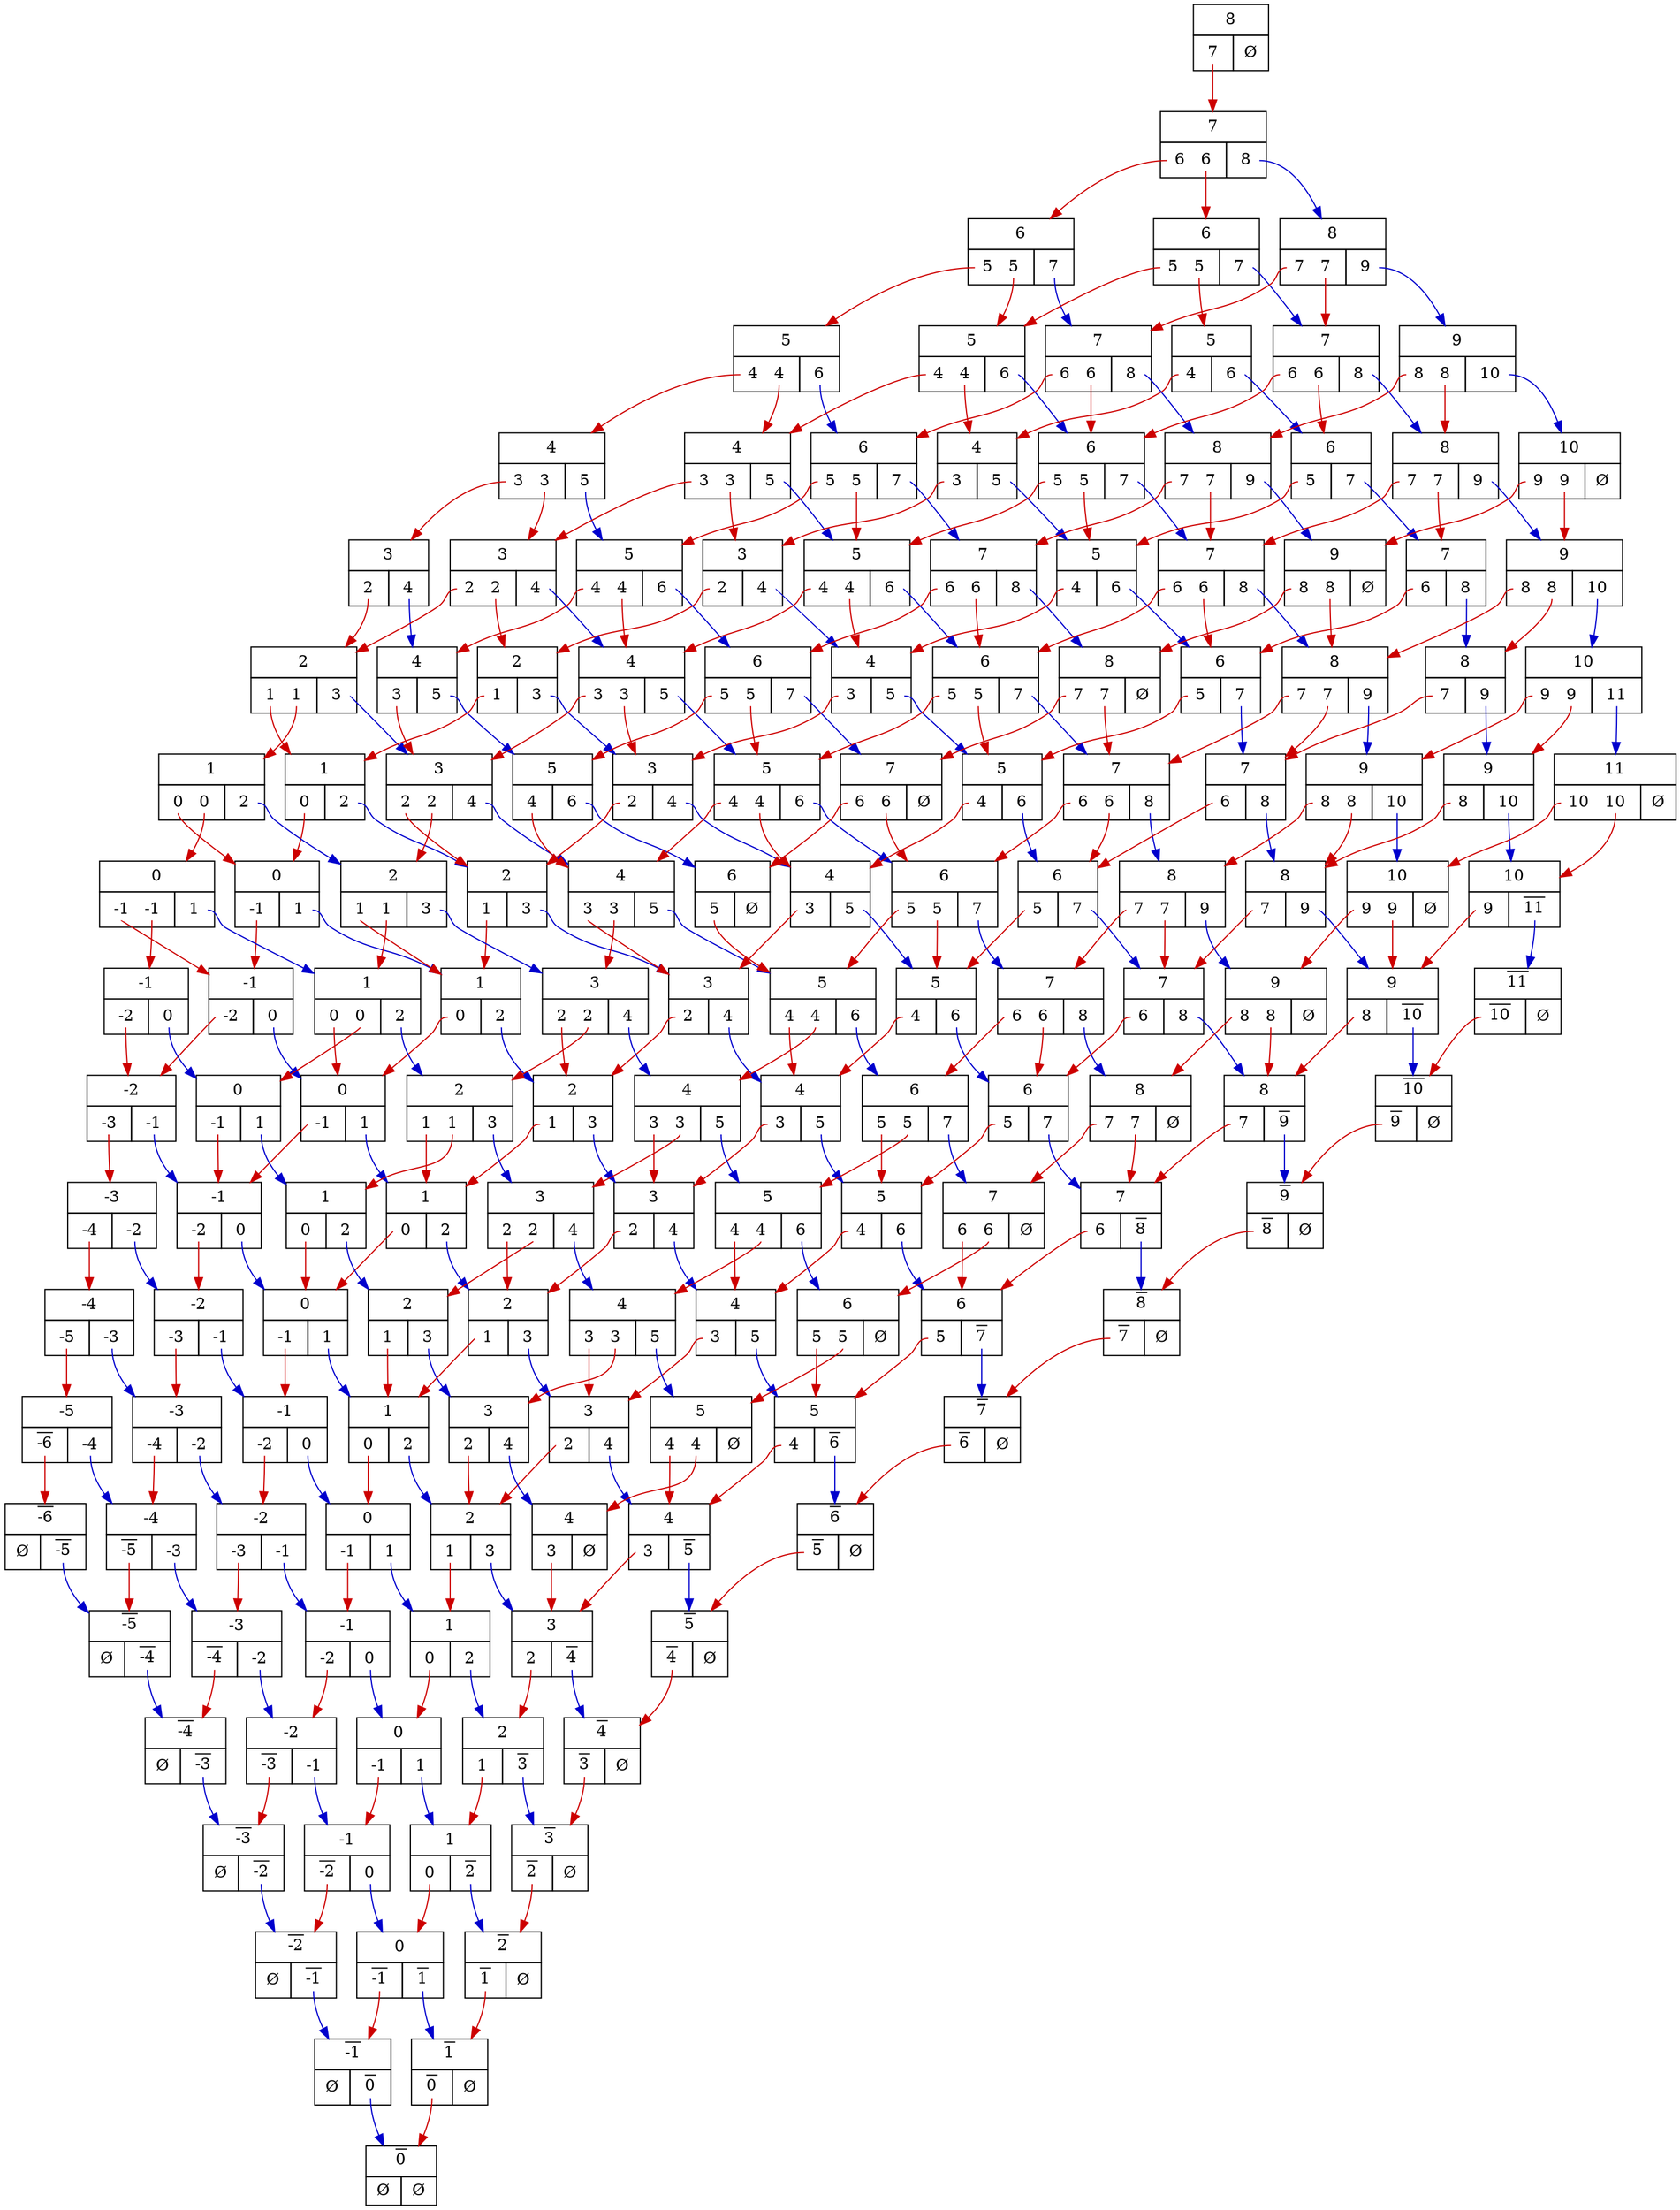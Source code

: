 digraph "8.0" {
   node_1 [shape=none,margin=0,label=
         <<TABLE BORDER="0" CELLBORDER="1" CELLSPACING="0" CELLPADDING="4">
         <TR><TD  CELLPADDING="5pt" COLSPAN="2">8</TD></TR>
         <TR><TD PORT="L"> <TABLE BORDER="0" CELLBORDER="0" CELLPADDING="0"><TR><TD CELLPADDING="1pt" PORT="7,1"> 7 </TD> &nbsp; </TR></TABLE> </TD><TD PORT="R"> Ø </TD></TR>
         </TABLE>>,
         ];
   node_1:"7,1" -> node_2 [color="red3", dir=forward];
   node_2 [shape=none,margin=0,label=
         <<TABLE BORDER="0" CELLBORDER="1" CELLSPACING="0" CELLPADDING="4">
         <TR><TD  CELLPADDING="5pt" COLSPAN="2">7</TD></TR>
         <TR><TD PORT="L"> <TABLE BORDER="0" CELLBORDER="0" CELLPADDING="0"><TR><TD CELLPADDING="1pt" PORT="6,1"> 6 </TD> &nbsp; <TD CELLPADDING="1pt" PORT="6,2"> 6 </TD> &nbsp; </TR></TABLE> </TD><TD PORT="R"> <TABLE BORDER="0" CELLBORDER="0" CELLPADDING="0"><TR><TD CELLPADDING="1pt"  PORT="8,1"> 8 </TD> &nbsp; </TR></TABLE> </TD></TR>
         </TABLE>>,
         ];
   node_2:"6,1" -> node_3 [color="red3", dir=forward];
   node_3 [shape=none,margin=0,label=
         <<TABLE BORDER="0" CELLBORDER="1" CELLSPACING="0" CELLPADDING="4">
         <TR><TD  CELLPADDING="5pt" COLSPAN="2">6</TD></TR>
         <TR><TD PORT="L"> <TABLE BORDER="0" CELLBORDER="0" CELLPADDING="0"><TR><TD CELLPADDING="1pt" PORT="5,1"> 5 </TD> &nbsp; <TD CELLPADDING="1pt" PORT="5,2"> 5 </TD> &nbsp; </TR></TABLE> </TD><TD PORT="R"> <TABLE BORDER="0" CELLBORDER="0" CELLPADDING="0"><TR><TD CELLPADDING="1pt"  PORT="7,1"> 7 </TD> &nbsp; </TR></TABLE> </TD></TR>
         </TABLE>>,
         ];
   node_3:"5,1" -> node_4 [color="red3", dir=forward];
   node_4 [shape=none,margin=0,label=
         <<TABLE BORDER="0" CELLBORDER="1" CELLSPACING="0" CELLPADDING="4">
         <TR><TD  CELLPADDING="5pt" COLSPAN="2">5</TD></TR>
         <TR><TD PORT="L"> <TABLE BORDER="0" CELLBORDER="0" CELLPADDING="0"><TR><TD CELLPADDING="1pt" PORT="4,1"> 4 </TD> &nbsp; <TD CELLPADDING="1pt" PORT="4,2"> 4 </TD> &nbsp; </TR></TABLE> </TD><TD PORT="R"> <TABLE BORDER="0" CELLBORDER="0" CELLPADDING="0"><TR><TD CELLPADDING="1pt"  PORT="6,1"> 6 </TD> &nbsp; </TR></TABLE> </TD></TR>
         </TABLE>>,
         ];
   node_4:"4,1" -> node_5 [color="red3", dir=forward];
   node_5 [shape=none,margin=0,label=
         <<TABLE BORDER="0" CELLBORDER="1" CELLSPACING="0" CELLPADDING="4">
         <TR><TD  CELLPADDING="5pt" COLSPAN="2">4</TD></TR>
         <TR><TD PORT="L"> <TABLE BORDER="0" CELLBORDER="0" CELLPADDING="0"><TR><TD CELLPADDING="1pt" PORT="3,1"> 3 </TD> &nbsp; <TD CELLPADDING="1pt" PORT="3,2"> 3 </TD> &nbsp; </TR></TABLE> </TD><TD PORT="R"> <TABLE BORDER="0" CELLBORDER="0" CELLPADDING="0"><TR><TD CELLPADDING="1pt"  PORT="5,1"> 5 </TD> &nbsp; </TR></TABLE> </TD></TR>
         </TABLE>>,
         ];
   node_5:"3,1" -> node_6 [color="red3", dir=forward];
   node_6 [shape=none,margin=0,label=
         <<TABLE BORDER="0" CELLBORDER="1" CELLSPACING="0" CELLPADDING="4">
         <TR><TD  CELLPADDING="5pt" COLSPAN="2">3</TD></TR>
         <TR><TD PORT="L"> <TABLE BORDER="0" CELLBORDER="0" CELLPADDING="0"><TR><TD CELLPADDING="1pt" PORT="2,1"> 2 </TD> &nbsp; </TR></TABLE> </TD><TD PORT="R"> <TABLE BORDER="0" CELLBORDER="0" CELLPADDING="0"><TR><TD CELLPADDING="1pt"  PORT="4,1"> 4 </TD> &nbsp; </TR></TABLE> </TD></TR>
         </TABLE>>,
         ];
   node_6:"2,1" -> node_7 [color="red3", dir=forward];
   node_7 [shape=none,margin=0,label=
         <<TABLE BORDER="0" CELLBORDER="1" CELLSPACING="0" CELLPADDING="4">
         <TR><TD  CELLPADDING="5pt" COLSPAN="2">2</TD></TR>
         <TR><TD PORT="L"> <TABLE BORDER="0" CELLBORDER="0" CELLPADDING="0"><TR><TD CELLPADDING="1pt" PORT="1,1"> 1 </TD> &nbsp; <TD CELLPADDING="1pt" PORT="1,2"> 1 </TD> &nbsp; </TR></TABLE> </TD><TD PORT="R"> <TABLE BORDER="0" CELLBORDER="0" CELLPADDING="0"><TR><TD CELLPADDING="1pt"  PORT="3,1"> 3 </TD> &nbsp; </TR></TABLE> </TD></TR>
         </TABLE>>,
         ];
   node_7:"1,1" -> node_8 [color="red3", dir=forward];
   node_8 [shape=none,margin=0,label=
         <<TABLE BORDER="0" CELLBORDER="1" CELLSPACING="0" CELLPADDING="4">
         <TR><TD  CELLPADDING="5pt" COLSPAN="2">1</TD></TR>
         <TR><TD PORT="L"> <TABLE BORDER="0" CELLBORDER="0" CELLPADDING="0"><TR><TD CELLPADDING="1pt" PORT="0,1"> 0 </TD> &nbsp; </TR></TABLE> </TD><TD PORT="R"> <TABLE BORDER="0" CELLBORDER="0" CELLPADDING="0"><TR><TD CELLPADDING="1pt"  PORT="2,1"> 2 </TD> &nbsp; </TR></TABLE> </TD></TR>
         </TABLE>>,
         ];
   node_8:"0,1" -> node_9 [color="red3", dir=forward];
   node_9 [shape=none,margin=0,label=
         <<TABLE BORDER="0" CELLBORDER="1" CELLSPACING="0" CELLPADDING="4">
         <TR><TD  CELLPADDING="5pt" COLSPAN="2">0</TD></TR>
         <TR><TD PORT="L"> <TABLE BORDER="0" CELLBORDER="0" CELLPADDING="0"><TR><TD CELLPADDING="1pt" PORT="-1,1"> -1 </TD> &nbsp; </TR></TABLE> </TD><TD PORT="R"> <TABLE BORDER="0" CELLBORDER="0" CELLPADDING="0"><TR><TD CELLPADDING="1pt"  PORT="1,1"> 1 </TD> &nbsp; </TR></TABLE> </TD></TR>
         </TABLE>>,
         ];
   node_9:"-1,1" -> node_10 [color="red3", dir=forward];
   node_10 [shape=none,margin=0,label=
         <<TABLE BORDER="0" CELLBORDER="1" CELLSPACING="0" CELLPADDING="4">
         <TR><TD  CELLPADDING="5pt" COLSPAN="2">-1</TD></TR>
         <TR><TD PORT="L"> <TABLE BORDER="0" CELLBORDER="0" CELLPADDING="0"><TR><TD CELLPADDING="1pt" PORT="-2,1"> -2 </TD> &nbsp; </TR></TABLE> </TD><TD PORT="R"> <TABLE BORDER="0" CELLBORDER="0" CELLPADDING="0"><TR><TD CELLPADDING="1pt"  PORT="0,1"> 0 </TD> &nbsp; </TR></TABLE> </TD></TR>
         </TABLE>>,
         ];
   node_10:"-2,1" -> node_11 [color="red3", dir=forward];
   node_11 [shape=none,margin=0,label=
         <<TABLE BORDER="0" CELLBORDER="1" CELLSPACING="0" CELLPADDING="4">
         <TR><TD  CELLPADDING="5pt" COLSPAN="2">-2</TD></TR>
         <TR><TD PORT="L"> <TABLE BORDER="0" CELLBORDER="0" CELLPADDING="0"><TR><TD CELLPADDING="1pt" PORT="-3,1"> -3 </TD> &nbsp; </TR></TABLE> </TD><TD PORT="R"> <TABLE BORDER="0" CELLBORDER="0" CELLPADDING="0"><TR><TD CELLPADDING="1pt"  PORT="-1,1"> -1 </TD> &nbsp; </TR></TABLE> </TD></TR>
         </TABLE>>,
         ];
   node_11:"-3,1" -> node_12 [color="red3", dir=forward];
   node_12 [shape=none,margin=0,label=
         <<TABLE BORDER="0" CELLBORDER="1" CELLSPACING="0" CELLPADDING="4">
         <TR><TD  CELLPADDING="5pt" COLSPAN="2">-3</TD></TR>
         <TR><TD PORT="L"> <TABLE BORDER="0" CELLBORDER="0" CELLPADDING="0"><TR><TD CELLPADDING="1pt" PORT="-4,1"> -4 </TD> &nbsp; </TR></TABLE> </TD><TD PORT="R"> <TABLE BORDER="0" CELLBORDER="0" CELLPADDING="0"><TR><TD CELLPADDING="1pt"  PORT="-2,1"> -2 </TD> &nbsp; </TR></TABLE> </TD></TR>
         </TABLE>>,
         ];
   node_12:"-4,1" -> node_13 [color="red3", dir=forward];
   node_13 [shape=none,margin=0,label=
         <<TABLE BORDER="0" CELLBORDER="1" CELLSPACING="0" CELLPADDING="4">
         <TR><TD  CELLPADDING="5pt" COLSPAN="2">-4</TD></TR>
         <TR><TD PORT="L"> <TABLE BORDER="0" CELLBORDER="0" CELLPADDING="0"><TR><TD CELLPADDING="1pt" PORT="-5,1"> -5 </TD> &nbsp; </TR></TABLE> </TD><TD PORT="R"> <TABLE BORDER="0" CELLBORDER="0" CELLPADDING="0"><TR><TD CELLPADDING="1pt"  PORT="-3,1"> -3 </TD> &nbsp; </TR></TABLE> </TD></TR>
         </TABLE>>,
         ];
   node_13:"-5,1" -> node_14 [color="red3", dir=forward];
   node_14 [shape=none,margin=0,label=
         <<TABLE BORDER="0" CELLBORDER="1" CELLSPACING="0" CELLPADDING="4">
         <TR><TD  CELLPADDING="5pt" COLSPAN="2">-5</TD></TR>
         <TR><TD PORT="L"> <TABLE BORDER="0" CELLBORDER="0" CELLPADDING="0"><TR><TD CELLPADDING="1pt" PORT="-6,1"> <o>-6</o> </TD> &nbsp; </TR></TABLE> </TD><TD PORT="R"> <TABLE BORDER="0" CELLBORDER="0" CELLPADDING="0"><TR><TD CELLPADDING="1pt"  PORT="-4,1"> -4 </TD> &nbsp; </TR></TABLE> </TD></TR>
         </TABLE>>,
         ];
   node_14:"-6,1" -> node_15 [color="red3", dir=forward];
   node_15 [shape=none,margin=0,label=
         <<TABLE BORDER="0" CELLBORDER="1" CELLSPACING="0" CELLPADDING="4">
         <TR><TD  CELLPADDING="5pt" COLSPAN="2"><o>-6</o></TD></TR>
         <TR><TD PORT="L"> Ø </TD><TD PORT="R"> <TABLE BORDER="0" CELLBORDER="0" CELLPADDING="0"><TR><TD CELLPADDING="1pt"  PORT="-5,1"> <o>-5</o> </TD> &nbsp; </TR></TABLE> </TD></TR>
         </TABLE>>,
         ];
   node_15:"-5,1" -> node_16 [color="blue3", dir=forward];
   node_16 [shape=none,margin=0,label=
         <<TABLE BORDER="0" CELLBORDER="1" CELLSPACING="0" CELLPADDING="4">
         <TR><TD  CELLPADDING="5pt" COLSPAN="2"><o>-5</o></TD></TR>
         <TR><TD PORT="L"> Ø </TD><TD PORT="R"> <TABLE BORDER="0" CELLBORDER="0" CELLPADDING="0"><TR><TD CELLPADDING="1pt"  PORT="-4,1"> <o>-4</o> </TD> &nbsp; </TR></TABLE> </TD></TR>
         </TABLE>>,
         ];
   node_16:"-4,1" -> node_17 [color="blue3", dir=forward];
   node_17 [shape=none,margin=0,label=
         <<TABLE BORDER="0" CELLBORDER="1" CELLSPACING="0" CELLPADDING="4">
         <TR><TD  CELLPADDING="5pt" COLSPAN="2"><o>-4</o></TD></TR>
         <TR><TD PORT="L"> Ø </TD><TD PORT="R"> <TABLE BORDER="0" CELLBORDER="0" CELLPADDING="0"><TR><TD CELLPADDING="1pt"  PORT="-3,1"> <o>-3</o> </TD> &nbsp; </TR></TABLE> </TD></TR>
         </TABLE>>,
         ];
   node_17:"-3,1" -> node_18 [color="blue3", dir=forward];
   node_18 [shape=none,margin=0,label=
         <<TABLE BORDER="0" CELLBORDER="1" CELLSPACING="0" CELLPADDING="4">
         <TR><TD  CELLPADDING="5pt" COLSPAN="2"><o>-3</o></TD></TR>
         <TR><TD PORT="L"> Ø </TD><TD PORT="R"> <TABLE BORDER="0" CELLBORDER="0" CELLPADDING="0"><TR><TD CELLPADDING="1pt"  PORT="-2,1"> <o>-2</o> </TD> &nbsp; </TR></TABLE> </TD></TR>
         </TABLE>>,
         ];
   node_18:"-2,1" -> node_19 [color="blue3", dir=forward];
   node_19 [shape=none,margin=0,label=
         <<TABLE BORDER="0" CELLBORDER="1" CELLSPACING="0" CELLPADDING="4">
         <TR><TD  CELLPADDING="5pt" COLSPAN="2"><o>-2</o></TD></TR>
         <TR><TD PORT="L"> Ø </TD><TD PORT="R"> <TABLE BORDER="0" CELLBORDER="0" CELLPADDING="0"><TR><TD CELLPADDING="1pt"  PORT="-1,1"> <o>-1</o> </TD> &nbsp; </TR></TABLE> </TD></TR>
         </TABLE>>,
         ];
   node_19:"-1,1" -> node_20 [color="blue3", dir=forward];
   node_20 [shape=none,margin=0,label=
         <<TABLE BORDER="0" CELLBORDER="1" CELLSPACING="0" CELLPADDING="4">
         <TR><TD  CELLPADDING="5pt" COLSPAN="2"><o>-1</o></TD></TR>
         <TR><TD PORT="L"> Ø </TD><TD PORT="R"> <TABLE BORDER="0" CELLBORDER="0" CELLPADDING="0"><TR><TD CELLPADDING="1pt"  PORT="0,1"> <o>0</o> </TD> &nbsp; </TR></TABLE> </TD></TR>
         </TABLE>>,
         ];
   node_20:"0,1" -> node_21 [color="blue3", dir=forward];
   node_21 [shape=none,margin=0,label=
         <<TABLE BORDER="0" CELLBORDER="1" CELLSPACING="0" CELLPADDING="4">
         <TR><TD  CELLPADDING="5pt" COLSPAN="2"><o>0</o></TD></TR>
         <TR><TD PORT="L"> Ø </TD><TD PORT="R"> Ø </TD></TR>
         </TABLE>>,
         ];
   node_14:"-4,1" -> node_22 [color="blue3", dir=forward];
   node_22 [shape=none,margin=0,label=
         <<TABLE BORDER="0" CELLBORDER="1" CELLSPACING="0" CELLPADDING="4">
         <TR><TD  CELLPADDING="5pt" COLSPAN="2">-4</TD></TR>
         <TR><TD PORT="L"> <TABLE BORDER="0" CELLBORDER="0" CELLPADDING="0"><TR><TD CELLPADDING="1pt" PORT="-5,1"> <o>-5</o> </TD> &nbsp; </TR></TABLE> </TD><TD PORT="R"> <TABLE BORDER="0" CELLBORDER="0" CELLPADDING="0"><TR><TD CELLPADDING="1pt"  PORT="-3,1"> -3 </TD> &nbsp; </TR></TABLE> </TD></TR>
         </TABLE>>,
         ];
   node_22:"-5,1" -> node_16 [color="red3", dir=forward];
   node_22:"-3,1" -> node_23 [color="blue3", dir=forward];
   node_23 [shape=none,margin=0,label=
         <<TABLE BORDER="0" CELLBORDER="1" CELLSPACING="0" CELLPADDING="4">
         <TR><TD  CELLPADDING="5pt" COLSPAN="2">-3</TD></TR>
         <TR><TD PORT="L"> <TABLE BORDER="0" CELLBORDER="0" CELLPADDING="0"><TR><TD CELLPADDING="1pt" PORT="-4,1"> <o>-4</o> </TD> &nbsp; </TR></TABLE> </TD><TD PORT="R"> <TABLE BORDER="0" CELLBORDER="0" CELLPADDING="0"><TR><TD CELLPADDING="1pt"  PORT="-2,1"> -2 </TD> &nbsp; </TR></TABLE> </TD></TR>
         </TABLE>>,
         ];
   node_23:"-4,1" -> node_17 [color="red3", dir=forward];
   node_23:"-2,1" -> node_24 [color="blue3", dir=forward];
   node_24 [shape=none,margin=0,label=
         <<TABLE BORDER="0" CELLBORDER="1" CELLSPACING="0" CELLPADDING="4">
         <TR><TD  CELLPADDING="5pt" COLSPAN="2">-2</TD></TR>
         <TR><TD PORT="L"> <TABLE BORDER="0" CELLBORDER="0" CELLPADDING="0"><TR><TD CELLPADDING="1pt" PORT="-3,1"> <o>-3</o> </TD> &nbsp; </TR></TABLE> </TD><TD PORT="R"> <TABLE BORDER="0" CELLBORDER="0" CELLPADDING="0"><TR><TD CELLPADDING="1pt"  PORT="-1,1"> -1 </TD> &nbsp; </TR></TABLE> </TD></TR>
         </TABLE>>,
         ];
   node_24:"-3,1" -> node_18 [color="red3", dir=forward];
   node_24:"-1,1" -> node_25 [color="blue3", dir=forward];
   node_25 [shape=none,margin=0,label=
         <<TABLE BORDER="0" CELLBORDER="1" CELLSPACING="0" CELLPADDING="4">
         <TR><TD  CELLPADDING="5pt" COLSPAN="2">-1</TD></TR>
         <TR><TD PORT="L"> <TABLE BORDER="0" CELLBORDER="0" CELLPADDING="0"><TR><TD CELLPADDING="1pt" PORT="-2,1"> <o>-2</o> </TD> &nbsp; </TR></TABLE> </TD><TD PORT="R"> <TABLE BORDER="0" CELLBORDER="0" CELLPADDING="0"><TR><TD CELLPADDING="1pt"  PORT="0,1"> 0 </TD> &nbsp; </TR></TABLE> </TD></TR>
         </TABLE>>,
         ];
   node_25:"-2,1" -> node_19 [color="red3", dir=forward];
   node_25:"0,1" -> node_26 [color="blue3", dir=forward];
   node_26 [shape=none,margin=0,label=
         <<TABLE BORDER="0" CELLBORDER="1" CELLSPACING="0" CELLPADDING="4">
         <TR><TD  CELLPADDING="5pt" COLSPAN="2">0</TD></TR>
         <TR><TD PORT="L"> <TABLE BORDER="0" CELLBORDER="0" CELLPADDING="0"><TR><TD CELLPADDING="1pt" PORT="-1,1"> <o>-1</o> </TD> &nbsp; </TR></TABLE> </TD><TD PORT="R"> <TABLE BORDER="0" CELLBORDER="0" CELLPADDING="0"><TR><TD CELLPADDING="1pt"  PORT="1,1"> <o>1</o> </TD> &nbsp; </TR></TABLE> </TD></TR>
         </TABLE>>,
         ];
   node_26:"-1,1" -> node_20 [color="red3", dir=forward];
   node_26:"1,1" -> node_27 [color="blue3", dir=forward];
   node_27 [shape=none,margin=0,label=
         <<TABLE BORDER="0" CELLBORDER="1" CELLSPACING="0" CELLPADDING="4">
         <TR><TD  CELLPADDING="5pt" COLSPAN="2"><o>1</o></TD></TR>
         <TR><TD PORT="L"> <TABLE BORDER="0" CELLBORDER="0" CELLPADDING="0"><TR><TD CELLPADDING="1pt" PORT="0,1"> <o>0</o> </TD> &nbsp; </TR></TABLE> </TD><TD PORT="R"> Ø </TD></TR>
         </TABLE>>,
         ];
   node_27:"0,1" -> node_21 [color="red3", dir=forward];
   node_13:"-3,1" -> node_28 [color="blue3", dir=forward];
   node_28 [shape=none,margin=0,label=
         <<TABLE BORDER="0" CELLBORDER="1" CELLSPACING="0" CELLPADDING="4">
         <TR><TD  CELLPADDING="5pt" COLSPAN="2">-3</TD></TR>
         <TR><TD PORT="L"> <TABLE BORDER="0" CELLBORDER="0" CELLPADDING="0"><TR><TD CELLPADDING="1pt" PORT="-4,1"> -4 </TD> &nbsp; </TR></TABLE> </TD><TD PORT="R"> <TABLE BORDER="0" CELLBORDER="0" CELLPADDING="0"><TR><TD CELLPADDING="1pt"  PORT="-2,1"> -2 </TD> &nbsp; </TR></TABLE> </TD></TR>
         </TABLE>>,
         ];
   node_28:"-4,1" -> node_22 [color="red3", dir=forward];
   node_28:"-2,1" -> node_29 [color="blue3", dir=forward];
   node_29 [shape=none,margin=0,label=
         <<TABLE BORDER="0" CELLBORDER="1" CELLSPACING="0" CELLPADDING="4">
         <TR><TD  CELLPADDING="5pt" COLSPAN="2">-2</TD></TR>
         <TR><TD PORT="L"> <TABLE BORDER="0" CELLBORDER="0" CELLPADDING="0"><TR><TD CELLPADDING="1pt" PORT="-3,1"> -3 </TD> &nbsp; </TR></TABLE> </TD><TD PORT="R"> <TABLE BORDER="0" CELLBORDER="0" CELLPADDING="0"><TR><TD CELLPADDING="1pt"  PORT="-1,1"> -1 </TD> &nbsp; </TR></TABLE> </TD></TR>
         </TABLE>>,
         ];
   node_29:"-3,1" -> node_23 [color="red3", dir=forward];
   node_29:"-1,1" -> node_30 [color="blue3", dir=forward];
   node_30 [shape=none,margin=0,label=
         <<TABLE BORDER="0" CELLBORDER="1" CELLSPACING="0" CELLPADDING="4">
         <TR><TD  CELLPADDING="5pt" COLSPAN="2">-1</TD></TR>
         <TR><TD PORT="L"> <TABLE BORDER="0" CELLBORDER="0" CELLPADDING="0"><TR><TD CELLPADDING="1pt" PORT="-2,1"> -2 </TD> &nbsp; </TR></TABLE> </TD><TD PORT="R"> <TABLE BORDER="0" CELLBORDER="0" CELLPADDING="0"><TR><TD CELLPADDING="1pt"  PORT="0,1"> 0 </TD> &nbsp; </TR></TABLE> </TD></TR>
         </TABLE>>,
         ];
   node_30:"-2,1" -> node_24 [color="red3", dir=forward];
   node_30:"0,1" -> node_31 [color="blue3", dir=forward];
   node_31 [shape=none,margin=0,label=
         <<TABLE BORDER="0" CELLBORDER="1" CELLSPACING="0" CELLPADDING="4">
         <TR><TD  CELLPADDING="5pt" COLSPAN="2">0</TD></TR>
         <TR><TD PORT="L"> <TABLE BORDER="0" CELLBORDER="0" CELLPADDING="0"><TR><TD CELLPADDING="1pt" PORT="-1,1"> -1 </TD> &nbsp; </TR></TABLE> </TD><TD PORT="R"> <TABLE BORDER="0" CELLBORDER="0" CELLPADDING="0"><TR><TD CELLPADDING="1pt"  PORT="1,1"> 1 </TD> &nbsp; </TR></TABLE> </TD></TR>
         </TABLE>>,
         ];
   node_31:"-1,1" -> node_25 [color="red3", dir=forward];
   node_31:"1,1" -> node_32 [color="blue3", dir=forward];
   node_32 [shape=none,margin=0,label=
         <<TABLE BORDER="0" CELLBORDER="1" CELLSPACING="0" CELLPADDING="4">
         <TR><TD  CELLPADDING="5pt" COLSPAN="2">1</TD></TR>
         <TR><TD PORT="L"> <TABLE BORDER="0" CELLBORDER="0" CELLPADDING="0"><TR><TD CELLPADDING="1pt" PORT="0,1"> 0 </TD> &nbsp; </TR></TABLE> </TD><TD PORT="R"> <TABLE BORDER="0" CELLBORDER="0" CELLPADDING="0"><TR><TD CELLPADDING="1pt"  PORT="2,1"> <o>2</o> </TD> &nbsp; </TR></TABLE> </TD></TR>
         </TABLE>>,
         ];
   node_32:"0,1" -> node_26 [color="red3", dir=forward];
   node_32:"2,1" -> node_33 [color="blue3", dir=forward];
   node_33 [shape=none,margin=0,label=
         <<TABLE BORDER="0" CELLBORDER="1" CELLSPACING="0" CELLPADDING="4">
         <TR><TD  CELLPADDING="5pt" COLSPAN="2"><o>2</o></TD></TR>
         <TR><TD PORT="L"> <TABLE BORDER="0" CELLBORDER="0" CELLPADDING="0"><TR><TD CELLPADDING="1pt" PORT="1,1"> <o>1</o> </TD> &nbsp; </TR></TABLE> </TD><TD PORT="R"> Ø </TD></TR>
         </TABLE>>,
         ];
   node_33:"1,1" -> node_27 [color="red3", dir=forward];
   node_12:"-2,1" -> node_34 [color="blue3", dir=forward];
   node_34 [shape=none,margin=0,label=
         <<TABLE BORDER="0" CELLBORDER="1" CELLSPACING="0" CELLPADDING="4">
         <TR><TD  CELLPADDING="5pt" COLSPAN="2">-2</TD></TR>
         <TR><TD PORT="L"> <TABLE BORDER="0" CELLBORDER="0" CELLPADDING="0"><TR><TD CELLPADDING="1pt" PORT="-3,1"> -3 </TD> &nbsp; </TR></TABLE> </TD><TD PORT="R"> <TABLE BORDER="0" CELLBORDER="0" CELLPADDING="0"><TR><TD CELLPADDING="1pt"  PORT="-1,1"> -1 </TD> &nbsp; </TR></TABLE> </TD></TR>
         </TABLE>>,
         ];
   node_34:"-3,1" -> node_28 [color="red3", dir=forward];
   node_34:"-1,1" -> node_35 [color="blue3", dir=forward];
   node_35 [shape=none,margin=0,label=
         <<TABLE BORDER="0" CELLBORDER="1" CELLSPACING="0" CELLPADDING="4">
         <TR><TD  CELLPADDING="5pt" COLSPAN="2">-1</TD></TR>
         <TR><TD PORT="L"> <TABLE BORDER="0" CELLBORDER="0" CELLPADDING="0"><TR><TD CELLPADDING="1pt" PORT="-2,1"> -2 </TD> &nbsp; </TR></TABLE> </TD><TD PORT="R"> <TABLE BORDER="0" CELLBORDER="0" CELLPADDING="0"><TR><TD CELLPADDING="1pt"  PORT="0,1"> 0 </TD> &nbsp; </TR></TABLE> </TD></TR>
         </TABLE>>,
         ];
   node_35:"-2,1" -> node_29 [color="red3", dir=forward];
   node_35:"0,1" -> node_36 [color="blue3", dir=forward];
   node_36 [shape=none,margin=0,label=
         <<TABLE BORDER="0" CELLBORDER="1" CELLSPACING="0" CELLPADDING="4">
         <TR><TD  CELLPADDING="5pt" COLSPAN="2">0</TD></TR>
         <TR><TD PORT="L"> <TABLE BORDER="0" CELLBORDER="0" CELLPADDING="0"><TR><TD CELLPADDING="1pt" PORT="-1,1"> -1 </TD> &nbsp; </TR></TABLE> </TD><TD PORT="R"> <TABLE BORDER="0" CELLBORDER="0" CELLPADDING="0"><TR><TD CELLPADDING="1pt"  PORT="1,1"> 1 </TD> &nbsp; </TR></TABLE> </TD></TR>
         </TABLE>>,
         ];
   node_36:"-1,1" -> node_30 [color="red3", dir=forward];
   node_36:"1,1" -> node_37 [color="blue3", dir=forward];
   node_37 [shape=none,margin=0,label=
         <<TABLE BORDER="0" CELLBORDER="1" CELLSPACING="0" CELLPADDING="4">
         <TR><TD  CELLPADDING="5pt" COLSPAN="2">1</TD></TR>
         <TR><TD PORT="L"> <TABLE BORDER="0" CELLBORDER="0" CELLPADDING="0"><TR><TD CELLPADDING="1pt" PORT="0,1"> 0 </TD> &nbsp; </TR></TABLE> </TD><TD PORT="R"> <TABLE BORDER="0" CELLBORDER="0" CELLPADDING="0"><TR><TD CELLPADDING="1pt"  PORT="2,1"> 2 </TD> &nbsp; </TR></TABLE> </TD></TR>
         </TABLE>>,
         ];
   node_37:"0,1" -> node_31 [color="red3", dir=forward];
   node_37:"2,1" -> node_38 [color="blue3", dir=forward];
   node_38 [shape=none,margin=0,label=
         <<TABLE BORDER="0" CELLBORDER="1" CELLSPACING="0" CELLPADDING="4">
         <TR><TD  CELLPADDING="5pt" COLSPAN="2">2</TD></TR>
         <TR><TD PORT="L"> <TABLE BORDER="0" CELLBORDER="0" CELLPADDING="0"><TR><TD CELLPADDING="1pt" PORT="1,1"> 1 </TD> &nbsp; </TR></TABLE> </TD><TD PORT="R"> <TABLE BORDER="0" CELLBORDER="0" CELLPADDING="0"><TR><TD CELLPADDING="1pt"  PORT="3,1"> <o>3</o> </TD> &nbsp; </TR></TABLE> </TD></TR>
         </TABLE>>,
         ];
   node_38:"1,1" -> node_32 [color="red3", dir=forward];
   node_38:"3,1" -> node_39 [color="blue3", dir=forward];
   node_39 [shape=none,margin=0,label=
         <<TABLE BORDER="0" CELLBORDER="1" CELLSPACING="0" CELLPADDING="4">
         <TR><TD  CELLPADDING="5pt" COLSPAN="2"><o>3</o></TD></TR>
         <TR><TD PORT="L"> <TABLE BORDER="0" CELLBORDER="0" CELLPADDING="0"><TR><TD CELLPADDING="1pt" PORT="2,1"> <o>2</o> </TD> &nbsp; </TR></TABLE> </TD><TD PORT="R"> Ø </TD></TR>
         </TABLE>>,
         ];
   node_39:"2,1" -> node_33 [color="red3", dir=forward];
   node_11:"-1,1" -> node_40 [color="blue3", dir=forward];
   node_40 [shape=none,margin=0,label=
         <<TABLE BORDER="0" CELLBORDER="1" CELLSPACING="0" CELLPADDING="4">
         <TR><TD  CELLPADDING="5pt" COLSPAN="2">-1</TD></TR>
         <TR><TD PORT="L"> <TABLE BORDER="0" CELLBORDER="0" CELLPADDING="0"><TR><TD CELLPADDING="1pt" PORT="-2,1"> -2 </TD> &nbsp; </TR></TABLE> </TD><TD PORT="R"> <TABLE BORDER="0" CELLBORDER="0" CELLPADDING="0"><TR><TD CELLPADDING="1pt"  PORT="0,1"> 0 </TD> &nbsp; </TR></TABLE> </TD></TR>
         </TABLE>>,
         ];
   node_40:"-2,1" -> node_34 [color="red3", dir=forward];
   node_40:"0,1" -> node_41 [color="blue3", dir=forward];
   node_41 [shape=none,margin=0,label=
         <<TABLE BORDER="0" CELLBORDER="1" CELLSPACING="0" CELLPADDING="4">
         <TR><TD  CELLPADDING="5pt" COLSPAN="2">0</TD></TR>
         <TR><TD PORT="L"> <TABLE BORDER="0" CELLBORDER="0" CELLPADDING="0"><TR><TD CELLPADDING="1pt" PORT="-1,1"> -1 </TD> &nbsp; </TR></TABLE> </TD><TD PORT="R"> <TABLE BORDER="0" CELLBORDER="0" CELLPADDING="0"><TR><TD CELLPADDING="1pt"  PORT="1,1"> 1 </TD> &nbsp; </TR></TABLE> </TD></TR>
         </TABLE>>,
         ];
   node_41:"-1,1" -> node_35 [color="red3", dir=forward];
   node_41:"1,1" -> node_42 [color="blue3", dir=forward];
   node_42 [shape=none,margin=0,label=
         <<TABLE BORDER="0" CELLBORDER="1" CELLSPACING="0" CELLPADDING="4">
         <TR><TD  CELLPADDING="5pt" COLSPAN="2">1</TD></TR>
         <TR><TD PORT="L"> <TABLE BORDER="0" CELLBORDER="0" CELLPADDING="0"><TR><TD CELLPADDING="1pt" PORT="0,1"> 0 </TD> &nbsp; </TR></TABLE> </TD><TD PORT="R"> <TABLE BORDER="0" CELLBORDER="0" CELLPADDING="0"><TR><TD CELLPADDING="1pt"  PORT="2,1"> 2 </TD> &nbsp; </TR></TABLE> </TD></TR>
         </TABLE>>,
         ];
   node_42:"0,1" -> node_36 [color="red3", dir=forward];
   node_42:"2,1" -> node_43 [color="blue3", dir=forward];
   node_43 [shape=none,margin=0,label=
         <<TABLE BORDER="0" CELLBORDER="1" CELLSPACING="0" CELLPADDING="4">
         <TR><TD  CELLPADDING="5pt" COLSPAN="2">2</TD></TR>
         <TR><TD PORT="L"> <TABLE BORDER="0" CELLBORDER="0" CELLPADDING="0"><TR><TD CELLPADDING="1pt" PORT="1,1"> 1 </TD> &nbsp; </TR></TABLE> </TD><TD PORT="R"> <TABLE BORDER="0" CELLBORDER="0" CELLPADDING="0"><TR><TD CELLPADDING="1pt"  PORT="3,1"> 3 </TD> &nbsp; </TR></TABLE> </TD></TR>
         </TABLE>>,
         ];
   node_43:"1,1" -> node_37 [color="red3", dir=forward];
   node_43:"3,1" -> node_44 [color="blue3", dir=forward];
   node_44 [shape=none,margin=0,label=
         <<TABLE BORDER="0" CELLBORDER="1" CELLSPACING="0" CELLPADDING="4">
         <TR><TD  CELLPADDING="5pt" COLSPAN="2">3</TD></TR>
         <TR><TD PORT="L"> <TABLE BORDER="0" CELLBORDER="0" CELLPADDING="0"><TR><TD CELLPADDING="1pt" PORT="2,1"> 2 </TD> &nbsp; </TR></TABLE> </TD><TD PORT="R"> <TABLE BORDER="0" CELLBORDER="0" CELLPADDING="0"><TR><TD CELLPADDING="1pt"  PORT="4,1"> <o>4</o> </TD> &nbsp; </TR></TABLE> </TD></TR>
         </TABLE>>,
         ];
   node_44:"2,1" -> node_38 [color="red3", dir=forward];
   node_44:"4,1" -> node_45 [color="blue3", dir=forward];
   node_45 [shape=none,margin=0,label=
         <<TABLE BORDER="0" CELLBORDER="1" CELLSPACING="0" CELLPADDING="4">
         <TR><TD  CELLPADDING="5pt" COLSPAN="2"><o>4</o></TD></TR>
         <TR><TD PORT="L"> <TABLE BORDER="0" CELLBORDER="0" CELLPADDING="0"><TR><TD CELLPADDING="1pt" PORT="3,1"> <o>3</o> </TD> &nbsp; </TR></TABLE> </TD><TD PORT="R"> Ø </TD></TR>
         </TABLE>>,
         ];
   node_45:"3,1" -> node_39 [color="red3", dir=forward];
   node_10:"0,1" -> node_46 [color="blue3", dir=forward];
   node_46 [shape=none,margin=0,label=
         <<TABLE BORDER="0" CELLBORDER="1" CELLSPACING="0" CELLPADDING="4">
         <TR><TD  CELLPADDING="5pt" COLSPAN="2">0</TD></TR>
         <TR><TD PORT="L"> <TABLE BORDER="0" CELLBORDER="0" CELLPADDING="0"><TR><TD CELLPADDING="1pt" PORT="-1,1"> -1 </TD> &nbsp; </TR></TABLE> </TD><TD PORT="R"> <TABLE BORDER="0" CELLBORDER="0" CELLPADDING="0"><TR><TD CELLPADDING="1pt"  PORT="1,1"> 1 </TD> &nbsp; </TR></TABLE> </TD></TR>
         </TABLE>>,
         ];
   node_46:"-1,1" -> node_40 [color="red3", dir=forward];
   node_46:"1,1" -> node_47 [color="blue3", dir=forward];
   node_47 [shape=none,margin=0,label=
         <<TABLE BORDER="0" CELLBORDER="1" CELLSPACING="0" CELLPADDING="4">
         <TR><TD  CELLPADDING="5pt" COLSPAN="2">1</TD></TR>
         <TR><TD PORT="L"> <TABLE BORDER="0" CELLBORDER="0" CELLPADDING="0"><TR><TD CELLPADDING="1pt" PORT="0,1"> 0 </TD> &nbsp; </TR></TABLE> </TD><TD PORT="R"> <TABLE BORDER="0" CELLBORDER="0" CELLPADDING="0"><TR><TD CELLPADDING="1pt"  PORT="2,1"> 2 </TD> &nbsp; </TR></TABLE> </TD></TR>
         </TABLE>>,
         ];
   node_47:"0,1" -> node_41 [color="red3", dir=forward];
   node_47:"2,1" -> node_48 [color="blue3", dir=forward];
   node_48 [shape=none,margin=0,label=
         <<TABLE BORDER="0" CELLBORDER="1" CELLSPACING="0" CELLPADDING="4">
         <TR><TD  CELLPADDING="5pt" COLSPAN="2">2</TD></TR>
         <TR><TD PORT="L"> <TABLE BORDER="0" CELLBORDER="0" CELLPADDING="0"><TR><TD CELLPADDING="1pt" PORT="1,1"> 1 </TD> &nbsp; </TR></TABLE> </TD><TD PORT="R"> <TABLE BORDER="0" CELLBORDER="0" CELLPADDING="0"><TR><TD CELLPADDING="1pt"  PORT="3,1"> 3 </TD> &nbsp; </TR></TABLE> </TD></TR>
         </TABLE>>,
         ];
   node_48:"1,1" -> node_42 [color="red3", dir=forward];
   node_48:"3,1" -> node_49 [color="blue3", dir=forward];
   node_49 [shape=none,margin=0,label=
         <<TABLE BORDER="0" CELLBORDER="1" CELLSPACING="0" CELLPADDING="4">
         <TR><TD  CELLPADDING="5pt" COLSPAN="2">3</TD></TR>
         <TR><TD PORT="L"> <TABLE BORDER="0" CELLBORDER="0" CELLPADDING="0"><TR><TD CELLPADDING="1pt" PORT="2,1"> 2 </TD> &nbsp; </TR></TABLE> </TD><TD PORT="R"> <TABLE BORDER="0" CELLBORDER="0" CELLPADDING="0"><TR><TD CELLPADDING="1pt"  PORT="4,1"> 4 </TD> &nbsp; </TR></TABLE> </TD></TR>
         </TABLE>>,
         ];
   node_49:"2,1" -> node_43 [color="red3", dir=forward];
   node_49:"4,1" -> node_50 [color="blue3", dir=forward];
   node_50 [shape=none,margin=0,label=
         <<TABLE BORDER="0" CELLBORDER="1" CELLSPACING="0" CELLPADDING="4">
         <TR><TD  CELLPADDING="5pt" COLSPAN="2">4</TD></TR>
         <TR><TD PORT="L"> <TABLE BORDER="0" CELLBORDER="0" CELLPADDING="0"><TR><TD CELLPADDING="1pt" PORT="3,1"> 3 </TD> &nbsp; </TR></TABLE> </TD><TD PORT="R"> <TABLE BORDER="0" CELLBORDER="0" CELLPADDING="0"><TR><TD CELLPADDING="1pt"  PORT="5,1"> <o>5</o> </TD> &nbsp; </TR></TABLE> </TD></TR>
         </TABLE>>,
         ];
   node_50:"3,1" -> node_44 [color="red3", dir=forward];
   node_50:"5,1" -> node_51 [color="blue3", dir=forward];
   node_51 [shape=none,margin=0,label=
         <<TABLE BORDER="0" CELLBORDER="1" CELLSPACING="0" CELLPADDING="4">
         <TR><TD  CELLPADDING="5pt" COLSPAN="2"><o>5</o></TD></TR>
         <TR><TD PORT="L"> <TABLE BORDER="0" CELLBORDER="0" CELLPADDING="0"><TR><TD CELLPADDING="1pt" PORT="4,1"> <o>4</o> </TD> &nbsp; </TR></TABLE> </TD><TD PORT="R"> Ø </TD></TR>
         </TABLE>>,
         ];
   node_51:"4,1" -> node_45 [color="red3", dir=forward];
   node_9:"1,1" -> node_52 [color="blue3", dir=forward];
   node_52 [shape=none,margin=0,label=
         <<TABLE BORDER="0" CELLBORDER="1" CELLSPACING="0" CELLPADDING="4">
         <TR><TD  CELLPADDING="5pt" COLSPAN="2">1</TD></TR>
         <TR><TD PORT="L"> <TABLE BORDER="0" CELLBORDER="0" CELLPADDING="0"><TR><TD CELLPADDING="1pt" PORT="0,1"> 0 </TD> &nbsp; </TR></TABLE> </TD><TD PORT="R"> <TABLE BORDER="0" CELLBORDER="0" CELLPADDING="0"><TR><TD CELLPADDING="1pt"  PORT="2,1"> 2 </TD> &nbsp; </TR></TABLE> </TD></TR>
         </TABLE>>,
         ];
   node_52:"0,1" -> node_46 [color="red3", dir=forward];
   node_52:"2,1" -> node_53 [color="blue3", dir=forward];
   node_53 [shape=none,margin=0,label=
         <<TABLE BORDER="0" CELLBORDER="1" CELLSPACING="0" CELLPADDING="4">
         <TR><TD  CELLPADDING="5pt" COLSPAN="2">2</TD></TR>
         <TR><TD PORT="L"> <TABLE BORDER="0" CELLBORDER="0" CELLPADDING="0"><TR><TD CELLPADDING="1pt" PORT="1,1"> 1 </TD> &nbsp; </TR></TABLE> </TD><TD PORT="R"> <TABLE BORDER="0" CELLBORDER="0" CELLPADDING="0"><TR><TD CELLPADDING="1pt"  PORT="3,1"> 3 </TD> &nbsp; </TR></TABLE> </TD></TR>
         </TABLE>>,
         ];
   node_53:"1,1" -> node_47 [color="red3", dir=forward];
   node_53:"3,1" -> node_54 [color="blue3", dir=forward];
   node_54 [shape=none,margin=0,label=
         <<TABLE BORDER="0" CELLBORDER="1" CELLSPACING="0" CELLPADDING="4">
         <TR><TD  CELLPADDING="5pt" COLSPAN="2">3</TD></TR>
         <TR><TD PORT="L"> <TABLE BORDER="0" CELLBORDER="0" CELLPADDING="0"><TR><TD CELLPADDING="1pt" PORT="2,1"> 2 </TD> &nbsp; </TR></TABLE> </TD><TD PORT="R"> <TABLE BORDER="0" CELLBORDER="0" CELLPADDING="0"><TR><TD CELLPADDING="1pt"  PORT="4,1"> 4 </TD> &nbsp; </TR></TABLE> </TD></TR>
         </TABLE>>,
         ];
   node_54:"2,1" -> node_48 [color="red3", dir=forward];
   node_54:"4,1" -> node_55 [color="blue3", dir=forward];
   node_55 [shape=none,margin=0,label=
         <<TABLE BORDER="0" CELLBORDER="1" CELLSPACING="0" CELLPADDING="4">
         <TR><TD  CELLPADDING="5pt" COLSPAN="2">4</TD></TR>
         <TR><TD PORT="L"> <TABLE BORDER="0" CELLBORDER="0" CELLPADDING="0"><TR><TD CELLPADDING="1pt" PORT="3,1"> 3 </TD> &nbsp; </TR></TABLE> </TD><TD PORT="R"> <TABLE BORDER="0" CELLBORDER="0" CELLPADDING="0"><TR><TD CELLPADDING="1pt"  PORT="5,1"> 5 </TD> &nbsp; </TR></TABLE> </TD></TR>
         </TABLE>>,
         ];
   node_55:"3,1" -> node_49 [color="red3", dir=forward];
   node_55:"5,1" -> node_56 [color="blue3", dir=forward];
   node_56 [shape=none,margin=0,label=
         <<TABLE BORDER="0" CELLBORDER="1" CELLSPACING="0" CELLPADDING="4">
         <TR><TD  CELLPADDING="5pt" COLSPAN="2">5</TD></TR>
         <TR><TD PORT="L"> <TABLE BORDER="0" CELLBORDER="0" CELLPADDING="0"><TR><TD CELLPADDING="1pt" PORT="4,1"> 4 </TD> &nbsp; </TR></TABLE> </TD><TD PORT="R"> <TABLE BORDER="0" CELLBORDER="0" CELLPADDING="0"><TR><TD CELLPADDING="1pt"  PORT="6,1"> <o>6</o> </TD> &nbsp; </TR></TABLE> </TD></TR>
         </TABLE>>,
         ];
   node_56:"4,1" -> node_50 [color="red3", dir=forward];
   node_56:"6,1" -> node_57 [color="blue3", dir=forward];
   node_57 [shape=none,margin=0,label=
         <<TABLE BORDER="0" CELLBORDER="1" CELLSPACING="0" CELLPADDING="4">
         <TR><TD  CELLPADDING="5pt" COLSPAN="2"><o>6</o></TD></TR>
         <TR><TD PORT="L"> <TABLE BORDER="0" CELLBORDER="0" CELLPADDING="0"><TR><TD CELLPADDING="1pt" PORT="5,1"> <o>5</o> </TD> &nbsp; </TR></TABLE> </TD><TD PORT="R"> Ø </TD></TR>
         </TABLE>>,
         ];
   node_57:"5,1" -> node_51 [color="red3", dir=forward];
   node_8:"2,1" -> node_58 [color="blue3", dir=forward];
   node_58 [shape=none,margin=0,label=
         <<TABLE BORDER="0" CELLBORDER="1" CELLSPACING="0" CELLPADDING="4">
         <TR><TD  CELLPADDING="5pt" COLSPAN="2">2</TD></TR>
         <TR><TD PORT="L"> <TABLE BORDER="0" CELLBORDER="0" CELLPADDING="0"><TR><TD CELLPADDING="1pt" PORT="1,1"> 1 </TD> &nbsp; </TR></TABLE> </TD><TD PORT="R"> <TABLE BORDER="0" CELLBORDER="0" CELLPADDING="0"><TR><TD CELLPADDING="1pt"  PORT="3,1"> 3 </TD> &nbsp; </TR></TABLE> </TD></TR>
         </TABLE>>,
         ];
   node_58:"1,1" -> node_52 [color="red3", dir=forward];
   node_58:"3,1" -> node_59 [color="blue3", dir=forward];
   node_59 [shape=none,margin=0,label=
         <<TABLE BORDER="0" CELLBORDER="1" CELLSPACING="0" CELLPADDING="4">
         <TR><TD  CELLPADDING="5pt" COLSPAN="2">3</TD></TR>
         <TR><TD PORT="L"> <TABLE BORDER="0" CELLBORDER="0" CELLPADDING="0"><TR><TD CELLPADDING="1pt" PORT="2,1"> 2 </TD> &nbsp; </TR></TABLE> </TD><TD PORT="R"> <TABLE BORDER="0" CELLBORDER="0" CELLPADDING="0"><TR><TD CELLPADDING="1pt"  PORT="4,1"> 4 </TD> &nbsp; </TR></TABLE> </TD></TR>
         </TABLE>>,
         ];
   node_59:"2,1" -> node_53 [color="red3", dir=forward];
   node_59:"4,1" -> node_60 [color="blue3", dir=forward];
   node_60 [shape=none,margin=0,label=
         <<TABLE BORDER="0" CELLBORDER="1" CELLSPACING="0" CELLPADDING="4">
         <TR><TD  CELLPADDING="5pt" COLSPAN="2">4</TD></TR>
         <TR><TD PORT="L"> <TABLE BORDER="0" CELLBORDER="0" CELLPADDING="0"><TR><TD CELLPADDING="1pt" PORT="3,1"> 3 </TD> &nbsp; </TR></TABLE> </TD><TD PORT="R"> <TABLE BORDER="0" CELLBORDER="0" CELLPADDING="0"><TR><TD CELLPADDING="1pt"  PORT="5,1"> 5 </TD> &nbsp; </TR></TABLE> </TD></TR>
         </TABLE>>,
         ];
   node_60:"3,1" -> node_54 [color="red3", dir=forward];
   node_60:"5,1" -> node_61 [color="blue3", dir=forward];
   node_61 [shape=none,margin=0,label=
         <<TABLE BORDER="0" CELLBORDER="1" CELLSPACING="0" CELLPADDING="4">
         <TR><TD  CELLPADDING="5pt" COLSPAN="2">5</TD></TR>
         <TR><TD PORT="L"> <TABLE BORDER="0" CELLBORDER="0" CELLPADDING="0"><TR><TD CELLPADDING="1pt" PORT="4,1"> 4 </TD> &nbsp; </TR></TABLE> </TD><TD PORT="R"> <TABLE BORDER="0" CELLBORDER="0" CELLPADDING="0"><TR><TD CELLPADDING="1pt"  PORT="6,1"> 6 </TD> &nbsp; </TR></TABLE> </TD></TR>
         </TABLE>>,
         ];
   node_61:"4,1" -> node_55 [color="red3", dir=forward];
   node_61:"6,1" -> node_62 [color="blue3", dir=forward];
   node_62 [shape=none,margin=0,label=
         <<TABLE BORDER="0" CELLBORDER="1" CELLSPACING="0" CELLPADDING="4">
         <TR><TD  CELLPADDING="5pt" COLSPAN="2">6</TD></TR>
         <TR><TD PORT="L"> <TABLE BORDER="0" CELLBORDER="0" CELLPADDING="0"><TR><TD CELLPADDING="1pt" PORT="5,1"> 5 </TD> &nbsp; </TR></TABLE> </TD><TD PORT="R"> <TABLE BORDER="0" CELLBORDER="0" CELLPADDING="0"><TR><TD CELLPADDING="1pt"  PORT="7,1"> <o>7</o> </TD> &nbsp; </TR></TABLE> </TD></TR>
         </TABLE>>,
         ];
   node_62:"5,1" -> node_56 [color="red3", dir=forward];
   node_62:"7,1" -> node_63 [color="blue3", dir=forward];
   node_63 [shape=none,margin=0,label=
         <<TABLE BORDER="0" CELLBORDER="1" CELLSPACING="0" CELLPADDING="4">
         <TR><TD  CELLPADDING="5pt" COLSPAN="2"><o>7</o></TD></TR>
         <TR><TD PORT="L"> <TABLE BORDER="0" CELLBORDER="0" CELLPADDING="0"><TR><TD CELLPADDING="1pt" PORT="6,1"> <o>6</o> </TD> &nbsp; </TR></TABLE> </TD><TD PORT="R"> Ø </TD></TR>
         </TABLE>>,
         ];
   node_63:"6,1" -> node_57 [color="red3", dir=forward];
   node_7:"1,2" -> node_64 [color="red3", dir=forward];
   node_64 [shape=none,margin=0,label=
         <<TABLE BORDER="0" CELLBORDER="1" CELLSPACING="0" CELLPADDING="4">
         <TR><TD  CELLPADDING="5pt" COLSPAN="2">1</TD></TR>
         <TR><TD PORT="L"> <TABLE BORDER="0" CELLBORDER="0" CELLPADDING="0"><TR><TD CELLPADDING="1pt" PORT="0,1"> 0 </TD> &nbsp; <TD CELLPADDING="1pt" PORT="0,2"> 0 </TD> &nbsp; </TR></TABLE> </TD><TD PORT="R"> <TABLE BORDER="0" CELLBORDER="0" CELLPADDING="0"><TR><TD CELLPADDING="1pt"  PORT="2,1"> 2 </TD> &nbsp; </TR></TABLE> </TD></TR>
         </TABLE>>,
         ];
   node_64:"0,1" -> node_9 [color="red3", dir=forward];
   node_64:"0,2" -> node_65 [color="red3", dir=forward];
   node_65 [shape=none,margin=0,label=
         <<TABLE BORDER="0" CELLBORDER="1" CELLSPACING="0" CELLPADDING="4">
         <TR><TD  CELLPADDING="5pt" COLSPAN="2">0</TD></TR>
         <TR><TD PORT="L"> <TABLE BORDER="0" CELLBORDER="0" CELLPADDING="0"><TR><TD CELLPADDING="1pt" PORT="-1,1"> -1 </TD> &nbsp; <TD CELLPADDING="1pt" PORT="-1,2"> -1 </TD> &nbsp; </TR></TABLE> </TD><TD PORT="R"> <TABLE BORDER="0" CELLBORDER="0" CELLPADDING="0"><TR><TD CELLPADDING="1pt"  PORT="1,1"> 1 </TD> &nbsp; </TR></TABLE> </TD></TR>
         </TABLE>>,
         ];
   node_65:"-1,1" -> node_10 [color="red3", dir=forward];
   node_65:"-1,2" -> node_66 [color="red3", dir=forward];
   node_66 [shape=none,margin=0,label=
         <<TABLE BORDER="0" CELLBORDER="1" CELLSPACING="0" CELLPADDING="4">
         <TR><TD  CELLPADDING="5pt" COLSPAN="2">-1</TD></TR>
         <TR><TD PORT="L"> <TABLE BORDER="0" CELLBORDER="0" CELLPADDING="0"><TR><TD CELLPADDING="1pt" PORT="-2,1"> -2 </TD> &nbsp; </TR></TABLE> </TD><TD PORT="R"> <TABLE BORDER="0" CELLBORDER="0" CELLPADDING="0"><TR><TD CELLPADDING="1pt"  PORT="0,1"> 0 </TD> &nbsp; </TR></TABLE> </TD></TR>
         </TABLE>>,
         ];
   node_66:"-2,1" -> node_11 [color="red3", dir=forward];
   node_66:"0,1" -> node_67 [color="blue3", dir=forward];
   node_67 [shape=none,margin=0,label=
         <<TABLE BORDER="0" CELLBORDER="1" CELLSPACING="0" CELLPADDING="4">
         <TR><TD  CELLPADDING="5pt" COLSPAN="2">0</TD></TR>
         <TR><TD PORT="L"> <TABLE BORDER="0" CELLBORDER="0" CELLPADDING="0"><TR><TD CELLPADDING="1pt" PORT="-1,1"> -1 </TD> &nbsp; </TR></TABLE> </TD><TD PORT="R"> <TABLE BORDER="0" CELLBORDER="0" CELLPADDING="0"><TR><TD CELLPADDING="1pt"  PORT="1,1"> 1 </TD> &nbsp; </TR></TABLE> </TD></TR>
         </TABLE>>,
         ];
   node_67:"-1,1" -> node_40 [color="red3", dir=forward];
   node_67:"1,1" -> node_68 [color="blue3", dir=forward];
   node_68 [shape=none,margin=0,label=
         <<TABLE BORDER="0" CELLBORDER="1" CELLSPACING="0" CELLPADDING="4">
         <TR><TD  CELLPADDING="5pt" COLSPAN="2">1</TD></TR>
         <TR><TD PORT="L"> <TABLE BORDER="0" CELLBORDER="0" CELLPADDING="0"><TR><TD CELLPADDING="1pt" PORT="0,1"> 0 </TD> &nbsp; </TR></TABLE> </TD><TD PORT="R"> <TABLE BORDER="0" CELLBORDER="0" CELLPADDING="0"><TR><TD CELLPADDING="1pt"  PORT="2,1"> 2 </TD> &nbsp; </TR></TABLE> </TD></TR>
         </TABLE>>,
         ];
   node_68:"0,1" -> node_41 [color="red3", dir=forward];
   node_68:"2,1" -> node_69 [color="blue3", dir=forward];
   node_69 [shape=none,margin=0,label=
         <<TABLE BORDER="0" CELLBORDER="1" CELLSPACING="0" CELLPADDING="4">
         <TR><TD  CELLPADDING="5pt" COLSPAN="2">2</TD></TR>
         <TR><TD PORT="L"> <TABLE BORDER="0" CELLBORDER="0" CELLPADDING="0"><TR><TD CELLPADDING="1pt" PORT="1,1"> 1 </TD> &nbsp; </TR></TABLE> </TD><TD PORT="R"> <TABLE BORDER="0" CELLBORDER="0" CELLPADDING="0"><TR><TD CELLPADDING="1pt"  PORT="3,1"> 3 </TD> &nbsp; </TR></TABLE> </TD></TR>
         </TABLE>>,
         ];
   node_69:"1,1" -> node_42 [color="red3", dir=forward];
   node_69:"3,1" -> node_70 [color="blue3", dir=forward];
   node_70 [shape=none,margin=0,label=
         <<TABLE BORDER="0" CELLBORDER="1" CELLSPACING="0" CELLPADDING="4">
         <TR><TD  CELLPADDING="5pt" COLSPAN="2">3</TD></TR>
         <TR><TD PORT="L"> <TABLE BORDER="0" CELLBORDER="0" CELLPADDING="0"><TR><TD CELLPADDING="1pt" PORT="2,1"> 2 </TD> &nbsp; </TR></TABLE> </TD><TD PORT="R"> <TABLE BORDER="0" CELLBORDER="0" CELLPADDING="0"><TR><TD CELLPADDING="1pt"  PORT="4,1"> 4 </TD> &nbsp; </TR></TABLE> </TD></TR>
         </TABLE>>,
         ];
   node_70:"2,1" -> node_43 [color="red3", dir=forward];
   node_70:"4,1" -> node_71 [color="blue3", dir=forward];
   node_71 [shape=none,margin=0,label=
         <<TABLE BORDER="0" CELLBORDER="1" CELLSPACING="0" CELLPADDING="4">
         <TR><TD  CELLPADDING="5pt" COLSPAN="2">4</TD></TR>
         <TR><TD PORT="L"> <TABLE BORDER="0" CELLBORDER="0" CELLPADDING="0"><TR><TD CELLPADDING="1pt" PORT="3,1"> 3 </TD> &nbsp; </TR></TABLE> </TD><TD PORT="R"> Ø </TD></TR>
         </TABLE>>,
         ];
   node_71:"3,1" -> node_44 [color="red3", dir=forward];
   node_65:"1,1" -> node_72 [color="blue3", dir=forward];
   node_72 [shape=none,margin=0,label=
         <<TABLE BORDER="0" CELLBORDER="1" CELLSPACING="0" CELLPADDING="4">
         <TR><TD  CELLPADDING="5pt" COLSPAN="2">1</TD></TR>
         <TR><TD PORT="L"> <TABLE BORDER="0" CELLBORDER="0" CELLPADDING="0"><TR><TD CELLPADDING="1pt" PORT="0,1"> 0 </TD> &nbsp; <TD CELLPADDING="1pt" PORT="0,2"> 0 </TD> &nbsp; </TR></TABLE> </TD><TD PORT="R"> <TABLE BORDER="0" CELLBORDER="0" CELLPADDING="0"><TR><TD CELLPADDING="1pt"  PORT="2,1"> 2 </TD> &nbsp; </TR></TABLE> </TD></TR>
         </TABLE>>,
         ];
   node_72:"0,1" -> node_46 [color="red3", dir=forward];
   node_72:"0,2" -> node_67 [color="red3", dir=forward];
   node_72:"2,1" -> node_73 [color="blue3", dir=forward];
   node_73 [shape=none,margin=0,label=
         <<TABLE BORDER="0" CELLBORDER="1" CELLSPACING="0" CELLPADDING="4">
         <TR><TD  CELLPADDING="5pt" COLSPAN="2">2</TD></TR>
         <TR><TD PORT="L"> <TABLE BORDER="0" CELLBORDER="0" CELLPADDING="0"><TR><TD CELLPADDING="1pt" PORT="1,1"> 1 </TD> &nbsp; <TD CELLPADDING="1pt" PORT="1,2"> 1 </TD> &nbsp; </TR></TABLE> </TD><TD PORT="R"> <TABLE BORDER="0" CELLBORDER="0" CELLPADDING="0"><TR><TD CELLPADDING="1pt"  PORT="3,1"> 3 </TD> &nbsp; </TR></TABLE> </TD></TR>
         </TABLE>>,
         ];
   node_73:"1,1" -> node_47 [color="red3", dir=forward];
   node_73:"1,2" -> node_68 [color="red3", dir=forward];
   node_73:"3,1" -> node_74 [color="blue3", dir=forward];
   node_74 [shape=none,margin=0,label=
         <<TABLE BORDER="0" CELLBORDER="1" CELLSPACING="0" CELLPADDING="4">
         <TR><TD  CELLPADDING="5pt" COLSPAN="2">3</TD></TR>
         <TR><TD PORT="L"> <TABLE BORDER="0" CELLBORDER="0" CELLPADDING="0"><TR><TD CELLPADDING="1pt" PORT="2,1"> 2 </TD> &nbsp; <TD CELLPADDING="1pt" PORT="2,2"> 2 </TD> &nbsp; </TR></TABLE> </TD><TD PORT="R"> <TABLE BORDER="0" CELLBORDER="0" CELLPADDING="0"><TR><TD CELLPADDING="1pt"  PORT="4,1"> 4 </TD> &nbsp; </TR></TABLE> </TD></TR>
         </TABLE>>,
         ];
   node_74:"2,1" -> node_48 [color="red3", dir=forward];
   node_74:"2,2" -> node_69 [color="red3", dir=forward];
   node_74:"4,1" -> node_75 [color="blue3", dir=forward];
   node_75 [shape=none,margin=0,label=
         <<TABLE BORDER="0" CELLBORDER="1" CELLSPACING="0" CELLPADDING="4">
         <TR><TD  CELLPADDING="5pt" COLSPAN="2">4</TD></TR>
         <TR><TD PORT="L"> <TABLE BORDER="0" CELLBORDER="0" CELLPADDING="0"><TR><TD CELLPADDING="1pt" PORT="3,1"> 3 </TD> &nbsp; <TD CELLPADDING="1pt" PORT="3,2"> 3 </TD> &nbsp; </TR></TABLE> </TD><TD PORT="R"> <TABLE BORDER="0" CELLBORDER="0" CELLPADDING="0"><TR><TD CELLPADDING="1pt"  PORT="5,1"> 5 </TD> &nbsp; </TR></TABLE> </TD></TR>
         </TABLE>>,
         ];
   node_75:"3,1" -> node_49 [color="red3", dir=forward];
   node_75:"3,2" -> node_70 [color="red3", dir=forward];
   node_75:"5,1" -> node_76 [color="blue3", dir=forward];
   node_76 [shape=none,margin=0,label=
         <<TABLE BORDER="0" CELLBORDER="1" CELLSPACING="0" CELLPADDING="4">
         <TR><TD  CELLPADDING="5pt" COLSPAN="2">5</TD></TR>
         <TR><TD PORT="L"> <TABLE BORDER="0" CELLBORDER="0" CELLPADDING="0"><TR><TD CELLPADDING="1pt" PORT="4,1"> 4 </TD> &nbsp; <TD CELLPADDING="1pt" PORT="4,2"> 4 </TD> &nbsp; </TR></TABLE> </TD><TD PORT="R"> Ø </TD></TR>
         </TABLE>>,
         ];
   node_76:"4,1" -> node_50 [color="red3", dir=forward];
   node_76:"4,2" -> node_71 [color="red3", dir=forward];
   node_64:"2,1" -> node_77 [color="blue3", dir=forward];
   node_77 [shape=none,margin=0,label=
         <<TABLE BORDER="0" CELLBORDER="1" CELLSPACING="0" CELLPADDING="4">
         <TR><TD  CELLPADDING="5pt" COLSPAN="2">2</TD></TR>
         <TR><TD PORT="L"> <TABLE BORDER="0" CELLBORDER="0" CELLPADDING="0"><TR><TD CELLPADDING="1pt" PORT="1,1"> 1 </TD> &nbsp; <TD CELLPADDING="1pt" PORT="1,2"> 1 </TD> &nbsp; </TR></TABLE> </TD><TD PORT="R"> <TABLE BORDER="0" CELLBORDER="0" CELLPADDING="0"><TR><TD CELLPADDING="1pt"  PORT="3,1"> 3 </TD> &nbsp; </TR></TABLE> </TD></TR>
         </TABLE>>,
         ];
   node_77:"1,1" -> node_52 [color="red3", dir=forward];
   node_77:"1,2" -> node_72 [color="red3", dir=forward];
   node_77:"3,1" -> node_78 [color="blue3", dir=forward];
   node_78 [shape=none,margin=0,label=
         <<TABLE BORDER="0" CELLBORDER="1" CELLSPACING="0" CELLPADDING="4">
         <TR><TD  CELLPADDING="5pt" COLSPAN="2">3</TD></TR>
         <TR><TD PORT="L"> <TABLE BORDER="0" CELLBORDER="0" CELLPADDING="0"><TR><TD CELLPADDING="1pt" PORT="2,1"> 2 </TD> &nbsp; <TD CELLPADDING="1pt" PORT="2,2"> 2 </TD> &nbsp; </TR></TABLE> </TD><TD PORT="R"> <TABLE BORDER="0" CELLBORDER="0" CELLPADDING="0"><TR><TD CELLPADDING="1pt"  PORT="4,1"> 4 </TD> &nbsp; </TR></TABLE> </TD></TR>
         </TABLE>>,
         ];
   node_78:"2,1" -> node_53 [color="red3", dir=forward];
   node_78:"2,2" -> node_73 [color="red3", dir=forward];
   node_78:"4,1" -> node_79 [color="blue3", dir=forward];
   node_79 [shape=none,margin=0,label=
         <<TABLE BORDER="0" CELLBORDER="1" CELLSPACING="0" CELLPADDING="4">
         <TR><TD  CELLPADDING="5pt" COLSPAN="2">4</TD></TR>
         <TR><TD PORT="L"> <TABLE BORDER="0" CELLBORDER="0" CELLPADDING="0"><TR><TD CELLPADDING="1pt" PORT="3,1"> 3 </TD> &nbsp; <TD CELLPADDING="1pt" PORT="3,2"> 3 </TD> &nbsp; </TR></TABLE> </TD><TD PORT="R"> <TABLE BORDER="0" CELLBORDER="0" CELLPADDING="0"><TR><TD CELLPADDING="1pt"  PORT="5,1"> 5 </TD> &nbsp; </TR></TABLE> </TD></TR>
         </TABLE>>,
         ];
   node_79:"3,1" -> node_54 [color="red3", dir=forward];
   node_79:"3,2" -> node_74 [color="red3", dir=forward];
   node_79:"5,1" -> node_80 [color="blue3", dir=forward];
   node_80 [shape=none,margin=0,label=
         <<TABLE BORDER="0" CELLBORDER="1" CELLSPACING="0" CELLPADDING="4">
         <TR><TD  CELLPADDING="5pt" COLSPAN="2">5</TD></TR>
         <TR><TD PORT="L"> <TABLE BORDER="0" CELLBORDER="0" CELLPADDING="0"><TR><TD CELLPADDING="1pt" PORT="4,1"> 4 </TD> &nbsp; <TD CELLPADDING="1pt" PORT="4,2"> 4 </TD> &nbsp; </TR></TABLE> </TD><TD PORT="R"> <TABLE BORDER="0" CELLBORDER="0" CELLPADDING="0"><TR><TD CELLPADDING="1pt"  PORT="6,1"> 6 </TD> &nbsp; </TR></TABLE> </TD></TR>
         </TABLE>>,
         ];
   node_80:"4,1" -> node_55 [color="red3", dir=forward];
   node_80:"4,2" -> node_75 [color="red3", dir=forward];
   node_80:"6,1" -> node_81 [color="blue3", dir=forward];
   node_81 [shape=none,margin=0,label=
         <<TABLE BORDER="0" CELLBORDER="1" CELLSPACING="0" CELLPADDING="4">
         <TR><TD  CELLPADDING="5pt" COLSPAN="2">6</TD></TR>
         <TR><TD PORT="L"> <TABLE BORDER="0" CELLBORDER="0" CELLPADDING="0"><TR><TD CELLPADDING="1pt" PORT="5,1"> 5 </TD> &nbsp; <TD CELLPADDING="1pt" PORT="5,2"> 5 </TD> &nbsp; </TR></TABLE> </TD><TD PORT="R"> Ø </TD></TR>
         </TABLE>>,
         ];
   node_81:"5,1" -> node_56 [color="red3", dir=forward];
   node_81:"5,2" -> node_76 [color="red3", dir=forward];
   node_7:"3,1" -> node_82 [color="blue3", dir=forward];
   node_82 [shape=none,margin=0,label=
         <<TABLE BORDER="0" CELLBORDER="1" CELLSPACING="0" CELLPADDING="4">
         <TR><TD  CELLPADDING="5pt" COLSPAN="2">3</TD></TR>
         <TR><TD PORT="L"> <TABLE BORDER="0" CELLBORDER="0" CELLPADDING="0"><TR><TD CELLPADDING="1pt" PORT="2,1"> 2 </TD> &nbsp; <TD CELLPADDING="1pt" PORT="2,2"> 2 </TD> &nbsp; </TR></TABLE> </TD><TD PORT="R"> <TABLE BORDER="0" CELLBORDER="0" CELLPADDING="0"><TR><TD CELLPADDING="1pt"  PORT="4,1"> 4 </TD> &nbsp; </TR></TABLE> </TD></TR>
         </TABLE>>,
         ];
   node_82:"2,1" -> node_58 [color="red3", dir=forward];
   node_82:"2,2" -> node_77 [color="red3", dir=forward];
   node_82:"4,1" -> node_83 [color="blue3", dir=forward];
   node_83 [shape=none,margin=0,label=
         <<TABLE BORDER="0" CELLBORDER="1" CELLSPACING="0" CELLPADDING="4">
         <TR><TD  CELLPADDING="5pt" COLSPAN="2">4</TD></TR>
         <TR><TD PORT="L"> <TABLE BORDER="0" CELLBORDER="0" CELLPADDING="0"><TR><TD CELLPADDING="1pt" PORT="3,1"> 3 </TD> &nbsp; <TD CELLPADDING="1pt" PORT="3,2"> 3 </TD> &nbsp; </TR></TABLE> </TD><TD PORT="R"> <TABLE BORDER="0" CELLBORDER="0" CELLPADDING="0"><TR><TD CELLPADDING="1pt"  PORT="5,1"> 5 </TD> &nbsp; </TR></TABLE> </TD></TR>
         </TABLE>>,
         ];
   node_83:"3,1" -> node_59 [color="red3", dir=forward];
   node_83:"3,2" -> node_78 [color="red3", dir=forward];
   node_83:"5,1" -> node_84 [color="blue3", dir=forward];
   node_84 [shape=none,margin=0,label=
         <<TABLE BORDER="0" CELLBORDER="1" CELLSPACING="0" CELLPADDING="4">
         <TR><TD  CELLPADDING="5pt" COLSPAN="2">5</TD></TR>
         <TR><TD PORT="L"> <TABLE BORDER="0" CELLBORDER="0" CELLPADDING="0"><TR><TD CELLPADDING="1pt" PORT="4,1"> 4 </TD> &nbsp; <TD CELLPADDING="1pt" PORT="4,2"> 4 </TD> &nbsp; </TR></TABLE> </TD><TD PORT="R"> <TABLE BORDER="0" CELLBORDER="0" CELLPADDING="0"><TR><TD CELLPADDING="1pt"  PORT="6,1"> 6 </TD> &nbsp; </TR></TABLE> </TD></TR>
         </TABLE>>,
         ];
   node_84:"4,1" -> node_60 [color="red3", dir=forward];
   node_84:"4,2" -> node_79 [color="red3", dir=forward];
   node_84:"6,1" -> node_85 [color="blue3", dir=forward];
   node_85 [shape=none,margin=0,label=
         <<TABLE BORDER="0" CELLBORDER="1" CELLSPACING="0" CELLPADDING="4">
         <TR><TD  CELLPADDING="5pt" COLSPAN="2">6</TD></TR>
         <TR><TD PORT="L"> <TABLE BORDER="0" CELLBORDER="0" CELLPADDING="0"><TR><TD CELLPADDING="1pt" PORT="5,1"> 5 </TD> &nbsp; <TD CELLPADDING="1pt" PORT="5,2"> 5 </TD> &nbsp; </TR></TABLE> </TD><TD PORT="R"> <TABLE BORDER="0" CELLBORDER="0" CELLPADDING="0"><TR><TD CELLPADDING="1pt"  PORT="7,1"> 7 </TD> &nbsp; </TR></TABLE> </TD></TR>
         </TABLE>>,
         ];
   node_85:"5,1" -> node_61 [color="red3", dir=forward];
   node_85:"5,2" -> node_80 [color="red3", dir=forward];
   node_85:"7,1" -> node_86 [color="blue3", dir=forward];
   node_86 [shape=none,margin=0,label=
         <<TABLE BORDER="0" CELLBORDER="1" CELLSPACING="0" CELLPADDING="4">
         <TR><TD  CELLPADDING="5pt" COLSPAN="2">7</TD></TR>
         <TR><TD PORT="L"> <TABLE BORDER="0" CELLBORDER="0" CELLPADDING="0"><TR><TD CELLPADDING="1pt" PORT="6,1"> 6 </TD> &nbsp; <TD CELLPADDING="1pt" PORT="6,2"> 6 </TD> &nbsp; </TR></TABLE> </TD><TD PORT="R"> Ø </TD></TR>
         </TABLE>>,
         ];
   node_86:"6,1" -> node_62 [color="red3", dir=forward];
   node_86:"6,2" -> node_81 [color="red3", dir=forward];
   node_6:"4,1" -> node_87 [color="blue3", dir=forward];
   node_87 [shape=none,margin=0,label=
         <<TABLE BORDER="0" CELLBORDER="1" CELLSPACING="0" CELLPADDING="4">
         <TR><TD  CELLPADDING="5pt" COLSPAN="2">4</TD></TR>
         <TR><TD PORT="L"> <TABLE BORDER="0" CELLBORDER="0" CELLPADDING="0"><TR><TD CELLPADDING="1pt" PORT="3,1"> 3 </TD> &nbsp; </TR></TABLE> </TD><TD PORT="R"> <TABLE BORDER="0" CELLBORDER="0" CELLPADDING="0"><TR><TD CELLPADDING="1pt"  PORT="5,1"> 5 </TD> &nbsp; </TR></TABLE> </TD></TR>
         </TABLE>>,
         ];
   node_87:"3,1" -> node_82 [color="red3", dir=forward];
   node_87:"5,1" -> node_88 [color="blue3", dir=forward];
   node_88 [shape=none,margin=0,label=
         <<TABLE BORDER="0" CELLBORDER="1" CELLSPACING="0" CELLPADDING="4">
         <TR><TD  CELLPADDING="5pt" COLSPAN="2">5</TD></TR>
         <TR><TD PORT="L"> <TABLE BORDER="0" CELLBORDER="0" CELLPADDING="0"><TR><TD CELLPADDING="1pt" PORT="4,1"> 4 </TD> &nbsp; </TR></TABLE> </TD><TD PORT="R"> <TABLE BORDER="0" CELLBORDER="0" CELLPADDING="0"><TR><TD CELLPADDING="1pt"  PORT="6,1"> 6 </TD> &nbsp; </TR></TABLE> </TD></TR>
         </TABLE>>,
         ];
   node_88:"4,1" -> node_83 [color="red3", dir=forward];
   node_88:"6,1" -> node_89 [color="blue3", dir=forward];
   node_89 [shape=none,margin=0,label=
         <<TABLE BORDER="0" CELLBORDER="1" CELLSPACING="0" CELLPADDING="4">
         <TR><TD  CELLPADDING="5pt" COLSPAN="2">6</TD></TR>
         <TR><TD PORT="L"> <TABLE BORDER="0" CELLBORDER="0" CELLPADDING="0"><TR><TD CELLPADDING="1pt" PORT="5,1"> 5 </TD> &nbsp; </TR></TABLE> </TD><TD PORT="R"> Ø </TD></TR>
         </TABLE>>,
         ];
   node_89:"5,1" -> node_84 [color="red3", dir=forward];
   node_5:"3,2" -> node_90 [color="red3", dir=forward];
   node_90 [shape=none,margin=0,label=
         <<TABLE BORDER="0" CELLBORDER="1" CELLSPACING="0" CELLPADDING="4">
         <TR><TD  CELLPADDING="5pt" COLSPAN="2">3</TD></TR>
         <TR><TD PORT="L"> <TABLE BORDER="0" CELLBORDER="0" CELLPADDING="0"><TR><TD CELLPADDING="1pt" PORT="2,1"> 2 </TD> &nbsp; <TD CELLPADDING="1pt" PORT="2,2"> 2 </TD> &nbsp; </TR></TABLE> </TD><TD PORT="R"> <TABLE BORDER="0" CELLBORDER="0" CELLPADDING="0"><TR><TD CELLPADDING="1pt"  PORT="4,1"> 4 </TD> &nbsp; </TR></TABLE> </TD></TR>
         </TABLE>>,
         ];
   node_90:"2,1" -> node_7 [color="red3", dir=forward];
   node_90:"2,2" -> node_91 [color="red3", dir=forward];
   node_91 [shape=none,margin=0,label=
         <<TABLE BORDER="0" CELLBORDER="1" CELLSPACING="0" CELLPADDING="4">
         <TR><TD  CELLPADDING="5pt" COLSPAN="2">2</TD></TR>
         <TR><TD PORT="L"> <TABLE BORDER="0" CELLBORDER="0" CELLPADDING="0"><TR><TD CELLPADDING="1pt" PORT="1,1"> 1 </TD> &nbsp; </TR></TABLE> </TD><TD PORT="R"> <TABLE BORDER="0" CELLBORDER="0" CELLPADDING="0"><TR><TD CELLPADDING="1pt"  PORT="3,1"> 3 </TD> &nbsp; </TR></TABLE> </TD></TR>
         </TABLE>>,
         ];
   node_91:"1,1" -> node_8 [color="red3", dir=forward];
   node_91:"3,1" -> node_92 [color="blue3", dir=forward];
   node_92 [shape=none,margin=0,label=
         <<TABLE BORDER="0" CELLBORDER="1" CELLSPACING="0" CELLPADDING="4">
         <TR><TD  CELLPADDING="5pt" COLSPAN="2">3</TD></TR>
         <TR><TD PORT="L"> <TABLE BORDER="0" CELLBORDER="0" CELLPADDING="0"><TR><TD CELLPADDING="1pt" PORT="2,1"> 2 </TD> &nbsp; </TR></TABLE> </TD><TD PORT="R"> <TABLE BORDER="0" CELLBORDER="0" CELLPADDING="0"><TR><TD CELLPADDING="1pt"  PORT="4,1"> 4 </TD> &nbsp; </TR></TABLE> </TD></TR>
         </TABLE>>,
         ];
   node_92:"2,1" -> node_58 [color="red3", dir=forward];
   node_92:"4,1" -> node_93 [color="blue3", dir=forward];
   node_93 [shape=none,margin=0,label=
         <<TABLE BORDER="0" CELLBORDER="1" CELLSPACING="0" CELLPADDING="4">
         <TR><TD  CELLPADDING="5pt" COLSPAN="2">4</TD></TR>
         <TR><TD PORT="L"> <TABLE BORDER="0" CELLBORDER="0" CELLPADDING="0"><TR><TD CELLPADDING="1pt" PORT="3,1"> 3 </TD> &nbsp; </TR></TABLE> </TD><TD PORT="R"> <TABLE BORDER="0" CELLBORDER="0" CELLPADDING="0"><TR><TD CELLPADDING="1pt"  PORT="5,1"> 5 </TD> &nbsp; </TR></TABLE> </TD></TR>
         </TABLE>>,
         ];
   node_93:"3,1" -> node_59 [color="red3", dir=forward];
   node_93:"5,1" -> node_94 [color="blue3", dir=forward];
   node_94 [shape=none,margin=0,label=
         <<TABLE BORDER="0" CELLBORDER="1" CELLSPACING="0" CELLPADDING="4">
         <TR><TD  CELLPADDING="5pt" COLSPAN="2">5</TD></TR>
         <TR><TD PORT="L"> <TABLE BORDER="0" CELLBORDER="0" CELLPADDING="0"><TR><TD CELLPADDING="1pt" PORT="4,1"> 4 </TD> &nbsp; </TR></TABLE> </TD><TD PORT="R"> <TABLE BORDER="0" CELLBORDER="0" CELLPADDING="0"><TR><TD CELLPADDING="1pt"  PORT="6,1"> 6 </TD> &nbsp; </TR></TABLE> </TD></TR>
         </TABLE>>,
         ];
   node_94:"4,1" -> node_60 [color="red3", dir=forward];
   node_94:"6,1" -> node_95 [color="blue3", dir=forward];
   node_95 [shape=none,margin=0,label=
         <<TABLE BORDER="0" CELLBORDER="1" CELLSPACING="0" CELLPADDING="4">
         <TR><TD  CELLPADDING="5pt" COLSPAN="2">6</TD></TR>
         <TR><TD PORT="L"> <TABLE BORDER="0" CELLBORDER="0" CELLPADDING="0"><TR><TD CELLPADDING="1pt" PORT="5,1"> 5 </TD> &nbsp; </TR></TABLE> </TD><TD PORT="R"> <TABLE BORDER="0" CELLBORDER="0" CELLPADDING="0"><TR><TD CELLPADDING="1pt"  PORT="7,1"> 7 </TD> &nbsp; </TR></TABLE> </TD></TR>
         </TABLE>>,
         ];
   node_95:"5,1" -> node_61 [color="red3", dir=forward];
   node_95:"7,1" -> node_96 [color="blue3", dir=forward];
   node_96 [shape=none,margin=0,label=
         <<TABLE BORDER="0" CELLBORDER="1" CELLSPACING="0" CELLPADDING="4">
         <TR><TD  CELLPADDING="5pt" COLSPAN="2">7</TD></TR>
         <TR><TD PORT="L"> <TABLE BORDER="0" CELLBORDER="0" CELLPADDING="0"><TR><TD CELLPADDING="1pt" PORT="6,1"> 6 </TD> &nbsp; </TR></TABLE> </TD><TD PORT="R"> <TABLE BORDER="0" CELLBORDER="0" CELLPADDING="0"><TR><TD CELLPADDING="1pt"  PORT="8,1"> <o>8</o> </TD> &nbsp; </TR></TABLE> </TD></TR>
         </TABLE>>,
         ];
   node_96:"6,1" -> node_62 [color="red3", dir=forward];
   node_96:"8,1" -> node_97 [color="blue3", dir=forward];
   node_97 [shape=none,margin=0,label=
         <<TABLE BORDER="0" CELLBORDER="1" CELLSPACING="0" CELLPADDING="4">
         <TR><TD  CELLPADDING="5pt" COLSPAN="2"><o>8</o></TD></TR>
         <TR><TD PORT="L"> <TABLE BORDER="0" CELLBORDER="0" CELLPADDING="0"><TR><TD CELLPADDING="1pt" PORT="7,1"> <o>7</o> </TD> &nbsp; </TR></TABLE> </TD><TD PORT="R"> Ø </TD></TR>
         </TABLE>>,
         ];
   node_97:"7,1" -> node_63 [color="red3", dir=forward];
   node_90:"4,1" -> node_98 [color="blue3", dir=forward];
   node_98 [shape=none,margin=0,label=
         <<TABLE BORDER="0" CELLBORDER="1" CELLSPACING="0" CELLPADDING="4">
         <TR><TD  CELLPADDING="5pt" COLSPAN="2">4</TD></TR>
         <TR><TD PORT="L"> <TABLE BORDER="0" CELLBORDER="0" CELLPADDING="0"><TR><TD CELLPADDING="1pt" PORT="3,1"> 3 </TD> &nbsp; <TD CELLPADDING="1pt" PORT="3,2"> 3 </TD> &nbsp; </TR></TABLE> </TD><TD PORT="R"> <TABLE BORDER="0" CELLBORDER="0" CELLPADDING="0"><TR><TD CELLPADDING="1pt"  PORT="5,1"> 5 </TD> &nbsp; </TR></TABLE> </TD></TR>
         </TABLE>>,
         ];
   node_98:"3,1" -> node_82 [color="red3", dir=forward];
   node_98:"3,2" -> node_92 [color="red3", dir=forward];
   node_98:"5,1" -> node_99 [color="blue3", dir=forward];
   node_99 [shape=none,margin=0,label=
         <<TABLE BORDER="0" CELLBORDER="1" CELLSPACING="0" CELLPADDING="4">
         <TR><TD  CELLPADDING="5pt" COLSPAN="2">5</TD></TR>
         <TR><TD PORT="L"> <TABLE BORDER="0" CELLBORDER="0" CELLPADDING="0"><TR><TD CELLPADDING="1pt" PORT="4,1"> 4 </TD> &nbsp; <TD CELLPADDING="1pt" PORT="4,2"> 4 </TD> &nbsp; </TR></TABLE> </TD><TD PORT="R"> <TABLE BORDER="0" CELLBORDER="0" CELLPADDING="0"><TR><TD CELLPADDING="1pt"  PORT="6,1"> 6 </TD> &nbsp; </TR></TABLE> </TD></TR>
         </TABLE>>,
         ];
   node_99:"4,1" -> node_83 [color="red3", dir=forward];
   node_99:"4,2" -> node_93 [color="red3", dir=forward];
   node_99:"6,1" -> node_100 [color="blue3", dir=forward];
   node_100 [shape=none,margin=0,label=
         <<TABLE BORDER="0" CELLBORDER="1" CELLSPACING="0" CELLPADDING="4">
         <TR><TD  CELLPADDING="5pt" COLSPAN="2">6</TD></TR>
         <TR><TD PORT="L"> <TABLE BORDER="0" CELLBORDER="0" CELLPADDING="0"><TR><TD CELLPADDING="1pt" PORT="5,1"> 5 </TD> &nbsp; <TD CELLPADDING="1pt" PORT="5,2"> 5 </TD> &nbsp; </TR></TABLE> </TD><TD PORT="R"> <TABLE BORDER="0" CELLBORDER="0" CELLPADDING="0"><TR><TD CELLPADDING="1pt"  PORT="7,1"> 7 </TD> &nbsp; </TR></TABLE> </TD></TR>
         </TABLE>>,
         ];
   node_100:"5,1" -> node_84 [color="red3", dir=forward];
   node_100:"5,2" -> node_94 [color="red3", dir=forward];
   node_100:"7,1" -> node_101 [color="blue3", dir=forward];
   node_101 [shape=none,margin=0,label=
         <<TABLE BORDER="0" CELLBORDER="1" CELLSPACING="0" CELLPADDING="4">
         <TR><TD  CELLPADDING="5pt" COLSPAN="2">7</TD></TR>
         <TR><TD PORT="L"> <TABLE BORDER="0" CELLBORDER="0" CELLPADDING="0"><TR><TD CELLPADDING="1pt" PORT="6,1"> 6 </TD> &nbsp; <TD CELLPADDING="1pt" PORT="6,2"> 6 </TD> &nbsp; </TR></TABLE> </TD><TD PORT="R"> <TABLE BORDER="0" CELLBORDER="0" CELLPADDING="0"><TR><TD CELLPADDING="1pt"  PORT="8,1"> 8 </TD> &nbsp; </TR></TABLE> </TD></TR>
         </TABLE>>,
         ];
   node_101:"6,1" -> node_85 [color="red3", dir=forward];
   node_101:"6,2" -> node_95 [color="red3", dir=forward];
   node_101:"8,1" -> node_102 [color="blue3", dir=forward];
   node_102 [shape=none,margin=0,label=
         <<TABLE BORDER="0" CELLBORDER="1" CELLSPACING="0" CELLPADDING="4">
         <TR><TD  CELLPADDING="5pt" COLSPAN="2">8</TD></TR>
         <TR><TD PORT="L"> <TABLE BORDER="0" CELLBORDER="0" CELLPADDING="0"><TR><TD CELLPADDING="1pt" PORT="7,1"> 7 </TD> &nbsp; <TD CELLPADDING="1pt" PORT="7,2"> 7 </TD> &nbsp; </TR></TABLE> </TD><TD PORT="R"> Ø </TD></TR>
         </TABLE>>,
         ];
   node_102:"7,1" -> node_86 [color="red3", dir=forward];
   node_102:"7,2" -> node_96 [color="red3", dir=forward];
   node_5:"5,1" -> node_103 [color="blue3", dir=forward];
   node_103 [shape=none,margin=0,label=
         <<TABLE BORDER="0" CELLBORDER="1" CELLSPACING="0" CELLPADDING="4">
         <TR><TD  CELLPADDING="5pt" COLSPAN="2">5</TD></TR>
         <TR><TD PORT="L"> <TABLE BORDER="0" CELLBORDER="0" CELLPADDING="0"><TR><TD CELLPADDING="1pt" PORT="4,1"> 4 </TD> &nbsp; <TD CELLPADDING="1pt" PORT="4,2"> 4 </TD> &nbsp; </TR></TABLE> </TD><TD PORT="R"> <TABLE BORDER="0" CELLBORDER="0" CELLPADDING="0"><TR><TD CELLPADDING="1pt"  PORT="6,1"> 6 </TD> &nbsp; </TR></TABLE> </TD></TR>
         </TABLE>>,
         ];
   node_103:"4,1" -> node_87 [color="red3", dir=forward];
   node_103:"4,2" -> node_98 [color="red3", dir=forward];
   node_103:"6,1" -> node_104 [color="blue3", dir=forward];
   node_104 [shape=none,margin=0,label=
         <<TABLE BORDER="0" CELLBORDER="1" CELLSPACING="0" CELLPADDING="4">
         <TR><TD  CELLPADDING="5pt" COLSPAN="2">6</TD></TR>
         <TR><TD PORT="L"> <TABLE BORDER="0" CELLBORDER="0" CELLPADDING="0"><TR><TD CELLPADDING="1pt" PORT="5,1"> 5 </TD> &nbsp; <TD CELLPADDING="1pt" PORT="5,2"> 5 </TD> &nbsp; </TR></TABLE> </TD><TD PORT="R"> <TABLE BORDER="0" CELLBORDER="0" CELLPADDING="0"><TR><TD CELLPADDING="1pt"  PORT="7,1"> 7 </TD> &nbsp; </TR></TABLE> </TD></TR>
         </TABLE>>,
         ];
   node_104:"5,1" -> node_88 [color="red3", dir=forward];
   node_104:"5,2" -> node_99 [color="red3", dir=forward];
   node_104:"7,1" -> node_105 [color="blue3", dir=forward];
   node_105 [shape=none,margin=0,label=
         <<TABLE BORDER="0" CELLBORDER="1" CELLSPACING="0" CELLPADDING="4">
         <TR><TD  CELLPADDING="5pt" COLSPAN="2">7</TD></TR>
         <TR><TD PORT="L"> <TABLE BORDER="0" CELLBORDER="0" CELLPADDING="0"><TR><TD CELLPADDING="1pt" PORT="6,1"> 6 </TD> &nbsp; <TD CELLPADDING="1pt" PORT="6,2"> 6 </TD> &nbsp; </TR></TABLE> </TD><TD PORT="R"> Ø </TD></TR>
         </TABLE>>,
         ];
   node_105:"6,1" -> node_89 [color="red3", dir=forward];
   node_105:"6,2" -> node_100 [color="red3", dir=forward];
   node_4:"4,2" -> node_106 [color="red3", dir=forward];
   node_106 [shape=none,margin=0,label=
         <<TABLE BORDER="0" CELLBORDER="1" CELLSPACING="0" CELLPADDING="4">
         <TR><TD  CELLPADDING="5pt" COLSPAN="2">4</TD></TR>
         <TR><TD PORT="L"> <TABLE BORDER="0" CELLBORDER="0" CELLPADDING="0"><TR><TD CELLPADDING="1pt" PORT="3,1"> 3 </TD> &nbsp; <TD CELLPADDING="1pt" PORT="3,2"> 3 </TD> &nbsp; </TR></TABLE> </TD><TD PORT="R"> <TABLE BORDER="0" CELLBORDER="0" CELLPADDING="0"><TR><TD CELLPADDING="1pt"  PORT="5,1"> 5 </TD> &nbsp; </TR></TABLE> </TD></TR>
         </TABLE>>,
         ];
   node_106:"3,1" -> node_90 [color="red3", dir=forward];
   node_106:"3,2" -> node_107 [color="red3", dir=forward];
   node_107 [shape=none,margin=0,label=
         <<TABLE BORDER="0" CELLBORDER="1" CELLSPACING="0" CELLPADDING="4">
         <TR><TD  CELLPADDING="5pt" COLSPAN="2">3</TD></TR>
         <TR><TD PORT="L"> <TABLE BORDER="0" CELLBORDER="0" CELLPADDING="0"><TR><TD CELLPADDING="1pt" PORT="2,1"> 2 </TD> &nbsp; </TR></TABLE> </TD><TD PORT="R"> <TABLE BORDER="0" CELLBORDER="0" CELLPADDING="0"><TR><TD CELLPADDING="1pt"  PORT="4,1"> 4 </TD> &nbsp; </TR></TABLE> </TD></TR>
         </TABLE>>,
         ];
   node_107:"2,1" -> node_91 [color="red3", dir=forward];
   node_107:"4,1" -> node_108 [color="blue3", dir=forward];
   node_108 [shape=none,margin=0,label=
         <<TABLE BORDER="0" CELLBORDER="1" CELLSPACING="0" CELLPADDING="4">
         <TR><TD  CELLPADDING="5pt" COLSPAN="2">4</TD></TR>
         <TR><TD PORT="L"> <TABLE BORDER="0" CELLBORDER="0" CELLPADDING="0"><TR><TD CELLPADDING="1pt" PORT="3,1"> 3 </TD> &nbsp; </TR></TABLE> </TD><TD PORT="R"> <TABLE BORDER="0" CELLBORDER="0" CELLPADDING="0"><TR><TD CELLPADDING="1pt"  PORT="5,1"> 5 </TD> &nbsp; </TR></TABLE> </TD></TR>
         </TABLE>>,
         ];
   node_108:"3,1" -> node_92 [color="red3", dir=forward];
   node_108:"5,1" -> node_109 [color="blue3", dir=forward];
   node_109 [shape=none,margin=0,label=
         <<TABLE BORDER="0" CELLBORDER="1" CELLSPACING="0" CELLPADDING="4">
         <TR><TD  CELLPADDING="5pt" COLSPAN="2">5</TD></TR>
         <TR><TD PORT="L"> <TABLE BORDER="0" CELLBORDER="0" CELLPADDING="0"><TR><TD CELLPADDING="1pt" PORT="4,1"> 4 </TD> &nbsp; </TR></TABLE> </TD><TD PORT="R"> <TABLE BORDER="0" CELLBORDER="0" CELLPADDING="0"><TR><TD CELLPADDING="1pt"  PORT="6,1"> 6 </TD> &nbsp; </TR></TABLE> </TD></TR>
         </TABLE>>,
         ];
   node_109:"4,1" -> node_93 [color="red3", dir=forward];
   node_109:"6,1" -> node_110 [color="blue3", dir=forward];
   node_110 [shape=none,margin=0,label=
         <<TABLE BORDER="0" CELLBORDER="1" CELLSPACING="0" CELLPADDING="4">
         <TR><TD  CELLPADDING="5pt" COLSPAN="2">6</TD></TR>
         <TR><TD PORT="L"> <TABLE BORDER="0" CELLBORDER="0" CELLPADDING="0"><TR><TD CELLPADDING="1pt" PORT="5,1"> 5 </TD> &nbsp; </TR></TABLE> </TD><TD PORT="R"> <TABLE BORDER="0" CELLBORDER="0" CELLPADDING="0"><TR><TD CELLPADDING="1pt"  PORT="7,1"> 7 </TD> &nbsp; </TR></TABLE> </TD></TR>
         </TABLE>>,
         ];
   node_110:"5,1" -> node_94 [color="red3", dir=forward];
   node_110:"7,1" -> node_111 [color="blue3", dir=forward];
   node_111 [shape=none,margin=0,label=
         <<TABLE BORDER="0" CELLBORDER="1" CELLSPACING="0" CELLPADDING="4">
         <TR><TD  CELLPADDING="5pt" COLSPAN="2">7</TD></TR>
         <TR><TD PORT="L"> <TABLE BORDER="0" CELLBORDER="0" CELLPADDING="0"><TR><TD CELLPADDING="1pt" PORT="6,1"> 6 </TD> &nbsp; </TR></TABLE> </TD><TD PORT="R"> <TABLE BORDER="0" CELLBORDER="0" CELLPADDING="0"><TR><TD CELLPADDING="1pt"  PORT="8,1"> 8 </TD> &nbsp; </TR></TABLE> </TD></TR>
         </TABLE>>,
         ];
   node_111:"6,1" -> node_95 [color="red3", dir=forward];
   node_111:"8,1" -> node_112 [color="blue3", dir=forward];
   node_112 [shape=none,margin=0,label=
         <<TABLE BORDER="0" CELLBORDER="1" CELLSPACING="0" CELLPADDING="4">
         <TR><TD  CELLPADDING="5pt" COLSPAN="2">8</TD></TR>
         <TR><TD PORT="L"> <TABLE BORDER="0" CELLBORDER="0" CELLPADDING="0"><TR><TD CELLPADDING="1pt" PORT="7,1"> 7 </TD> &nbsp; </TR></TABLE> </TD><TD PORT="R"> <TABLE BORDER="0" CELLBORDER="0" CELLPADDING="0"><TR><TD CELLPADDING="1pt"  PORT="9,1"> <o>9</o> </TD> &nbsp; </TR></TABLE> </TD></TR>
         </TABLE>>,
         ];
   node_112:"7,1" -> node_96 [color="red3", dir=forward];
   node_112:"9,1" -> node_113 [color="blue3", dir=forward];
   node_113 [shape=none,margin=0,label=
         <<TABLE BORDER="0" CELLBORDER="1" CELLSPACING="0" CELLPADDING="4">
         <TR><TD  CELLPADDING="5pt" COLSPAN="2"><o>9</o></TD></TR>
         <TR><TD PORT="L"> <TABLE BORDER="0" CELLBORDER="0" CELLPADDING="0"><TR><TD CELLPADDING="1pt" PORT="8,1"> <o>8</o> </TD> &nbsp; </TR></TABLE> </TD><TD PORT="R"> Ø </TD></TR>
         </TABLE>>,
         ];
   node_113:"8,1" -> node_97 [color="red3", dir=forward];
   node_106:"5,1" -> node_114 [color="blue3", dir=forward];
   node_114 [shape=none,margin=0,label=
         <<TABLE BORDER="0" CELLBORDER="1" CELLSPACING="0" CELLPADDING="4">
         <TR><TD  CELLPADDING="5pt" COLSPAN="2">5</TD></TR>
         <TR><TD PORT="L"> <TABLE BORDER="0" CELLBORDER="0" CELLPADDING="0"><TR><TD CELLPADDING="1pt" PORT="4,1"> 4 </TD> &nbsp; <TD CELLPADDING="1pt" PORT="4,2"> 4 </TD> &nbsp; </TR></TABLE> </TD><TD PORT="R"> <TABLE BORDER="0" CELLBORDER="0" CELLPADDING="0"><TR><TD CELLPADDING="1pt"  PORT="6,1"> 6 </TD> &nbsp; </TR></TABLE> </TD></TR>
         </TABLE>>,
         ];
   node_114:"4,1" -> node_98 [color="red3", dir=forward];
   node_114:"4,2" -> node_108 [color="red3", dir=forward];
   node_114:"6,1" -> node_115 [color="blue3", dir=forward];
   node_115 [shape=none,margin=0,label=
         <<TABLE BORDER="0" CELLBORDER="1" CELLSPACING="0" CELLPADDING="4">
         <TR><TD  CELLPADDING="5pt" COLSPAN="2">6</TD></TR>
         <TR><TD PORT="L"> <TABLE BORDER="0" CELLBORDER="0" CELLPADDING="0"><TR><TD CELLPADDING="1pt" PORT="5,1"> 5 </TD> &nbsp; <TD CELLPADDING="1pt" PORT="5,2"> 5 </TD> &nbsp; </TR></TABLE> </TD><TD PORT="R"> <TABLE BORDER="0" CELLBORDER="0" CELLPADDING="0"><TR><TD CELLPADDING="1pt"  PORT="7,1"> 7 </TD> &nbsp; </TR></TABLE> </TD></TR>
         </TABLE>>,
         ];
   node_115:"5,1" -> node_99 [color="red3", dir=forward];
   node_115:"5,2" -> node_109 [color="red3", dir=forward];
   node_115:"7,1" -> node_116 [color="blue3", dir=forward];
   node_116 [shape=none,margin=0,label=
         <<TABLE BORDER="0" CELLBORDER="1" CELLSPACING="0" CELLPADDING="4">
         <TR><TD  CELLPADDING="5pt" COLSPAN="2">7</TD></TR>
         <TR><TD PORT="L"> <TABLE BORDER="0" CELLBORDER="0" CELLPADDING="0"><TR><TD CELLPADDING="1pt" PORT="6,1"> 6 </TD> &nbsp; <TD CELLPADDING="1pt" PORT="6,2"> 6 </TD> &nbsp; </TR></TABLE> </TD><TD PORT="R"> <TABLE BORDER="0" CELLBORDER="0" CELLPADDING="0"><TR><TD CELLPADDING="1pt"  PORT="8,1"> 8 </TD> &nbsp; </TR></TABLE> </TD></TR>
         </TABLE>>,
         ];
   node_116:"6,1" -> node_100 [color="red3", dir=forward];
   node_116:"6,2" -> node_110 [color="red3", dir=forward];
   node_116:"8,1" -> node_117 [color="blue3", dir=forward];
   node_117 [shape=none,margin=0,label=
         <<TABLE BORDER="0" CELLBORDER="1" CELLSPACING="0" CELLPADDING="4">
         <TR><TD  CELLPADDING="5pt" COLSPAN="2">8</TD></TR>
         <TR><TD PORT="L"> <TABLE BORDER="0" CELLBORDER="0" CELLPADDING="0"><TR><TD CELLPADDING="1pt" PORT="7,1"> 7 </TD> &nbsp; <TD CELLPADDING="1pt" PORT="7,2"> 7 </TD> &nbsp; </TR></TABLE> </TD><TD PORT="R"> <TABLE BORDER="0" CELLBORDER="0" CELLPADDING="0"><TR><TD CELLPADDING="1pt"  PORT="9,1"> 9 </TD> &nbsp; </TR></TABLE> </TD></TR>
         </TABLE>>,
         ];
   node_117:"7,1" -> node_101 [color="red3", dir=forward];
   node_117:"7,2" -> node_111 [color="red3", dir=forward];
   node_117:"9,1" -> node_118 [color="blue3", dir=forward];
   node_118 [shape=none,margin=0,label=
         <<TABLE BORDER="0" CELLBORDER="1" CELLSPACING="0" CELLPADDING="4">
         <TR><TD  CELLPADDING="5pt" COLSPAN="2">9</TD></TR>
         <TR><TD PORT="L"> <TABLE BORDER="0" CELLBORDER="0" CELLPADDING="0"><TR><TD CELLPADDING="1pt" PORT="8,1"> 8 </TD> &nbsp; <TD CELLPADDING="1pt" PORT="8,2"> 8 </TD> &nbsp; </TR></TABLE> </TD><TD PORT="R"> Ø </TD></TR>
         </TABLE>>,
         ];
   node_118:"8,1" -> node_102 [color="red3", dir=forward];
   node_118:"8,2" -> node_112 [color="red3", dir=forward];
   node_4:"6,1" -> node_119 [color="blue3", dir=forward];
   node_119 [shape=none,margin=0,label=
         <<TABLE BORDER="0" CELLBORDER="1" CELLSPACING="0" CELLPADDING="4">
         <TR><TD  CELLPADDING="5pt" COLSPAN="2">6</TD></TR>
         <TR><TD PORT="L"> <TABLE BORDER="0" CELLBORDER="0" CELLPADDING="0"><TR><TD CELLPADDING="1pt" PORT="5,1"> 5 </TD> &nbsp; <TD CELLPADDING="1pt" PORT="5,2"> 5 </TD> &nbsp; </TR></TABLE> </TD><TD PORT="R"> <TABLE BORDER="0" CELLBORDER="0" CELLPADDING="0"><TR><TD CELLPADDING="1pt"  PORT="7,1"> 7 </TD> &nbsp; </TR></TABLE> </TD></TR>
         </TABLE>>,
         ];
   node_119:"5,1" -> node_103 [color="red3", dir=forward];
   node_119:"5,2" -> node_114 [color="red3", dir=forward];
   node_119:"7,1" -> node_120 [color="blue3", dir=forward];
   node_120 [shape=none,margin=0,label=
         <<TABLE BORDER="0" CELLBORDER="1" CELLSPACING="0" CELLPADDING="4">
         <TR><TD  CELLPADDING="5pt" COLSPAN="2">7</TD></TR>
         <TR><TD PORT="L"> <TABLE BORDER="0" CELLBORDER="0" CELLPADDING="0"><TR><TD CELLPADDING="1pt" PORT="6,1"> 6 </TD> &nbsp; <TD CELLPADDING="1pt" PORT="6,2"> 6 </TD> &nbsp; </TR></TABLE> </TD><TD PORT="R"> <TABLE BORDER="0" CELLBORDER="0" CELLPADDING="0"><TR><TD CELLPADDING="1pt"  PORT="8,1"> 8 </TD> &nbsp; </TR></TABLE> </TD></TR>
         </TABLE>>,
         ];
   node_120:"6,1" -> node_104 [color="red3", dir=forward];
   node_120:"6,2" -> node_115 [color="red3", dir=forward];
   node_120:"8,1" -> node_121 [color="blue3", dir=forward];
   node_121 [shape=none,margin=0,label=
         <<TABLE BORDER="0" CELLBORDER="1" CELLSPACING="0" CELLPADDING="4">
         <TR><TD  CELLPADDING="5pt" COLSPAN="2">8</TD></TR>
         <TR><TD PORT="L"> <TABLE BORDER="0" CELLBORDER="0" CELLPADDING="0"><TR><TD CELLPADDING="1pt" PORT="7,1"> 7 </TD> &nbsp; <TD CELLPADDING="1pt" PORT="7,2"> 7 </TD> &nbsp; </TR></TABLE> </TD><TD PORT="R"> Ø </TD></TR>
         </TABLE>>,
         ];
   node_121:"7,1" -> node_105 [color="red3", dir=forward];
   node_121:"7,2" -> node_116 [color="red3", dir=forward];
   node_3:"5,2" -> node_122 [color="red3", dir=forward];
   node_122 [shape=none,margin=0,label=
         <<TABLE BORDER="0" CELLBORDER="1" CELLSPACING="0" CELLPADDING="4">
         <TR><TD  CELLPADDING="5pt" COLSPAN="2">5</TD></TR>
         <TR><TD PORT="L"> <TABLE BORDER="0" CELLBORDER="0" CELLPADDING="0"><TR><TD CELLPADDING="1pt" PORT="4,1"> 4 </TD> &nbsp; <TD CELLPADDING="1pt" PORT="4,2"> 4 </TD> &nbsp; </TR></TABLE> </TD><TD PORT="R"> <TABLE BORDER="0" CELLBORDER="0" CELLPADDING="0"><TR><TD CELLPADDING="1pt"  PORT="6,1"> 6 </TD> &nbsp; </TR></TABLE> </TD></TR>
         </TABLE>>,
         ];
   node_122:"4,1" -> node_106 [color="red3", dir=forward];
   node_122:"4,2" -> node_123 [color="red3", dir=forward];
   node_123 [shape=none,margin=0,label=
         <<TABLE BORDER="0" CELLBORDER="1" CELLSPACING="0" CELLPADDING="4">
         <TR><TD  CELLPADDING="5pt" COLSPAN="2">4</TD></TR>
         <TR><TD PORT="L"> <TABLE BORDER="0" CELLBORDER="0" CELLPADDING="0"><TR><TD CELLPADDING="1pt" PORT="3,1"> 3 </TD> &nbsp; </TR></TABLE> </TD><TD PORT="R"> <TABLE BORDER="0" CELLBORDER="0" CELLPADDING="0"><TR><TD CELLPADDING="1pt"  PORT="5,1"> 5 </TD> &nbsp; </TR></TABLE> </TD></TR>
         </TABLE>>,
         ];
   node_123:"3,1" -> node_107 [color="red3", dir=forward];
   node_123:"5,1" -> node_124 [color="blue3", dir=forward];
   node_124 [shape=none,margin=0,label=
         <<TABLE BORDER="0" CELLBORDER="1" CELLSPACING="0" CELLPADDING="4">
         <TR><TD  CELLPADDING="5pt" COLSPAN="2">5</TD></TR>
         <TR><TD PORT="L"> <TABLE BORDER="0" CELLBORDER="0" CELLPADDING="0"><TR><TD CELLPADDING="1pt" PORT="4,1"> 4 </TD> &nbsp; </TR></TABLE> </TD><TD PORT="R"> <TABLE BORDER="0" CELLBORDER="0" CELLPADDING="0"><TR><TD CELLPADDING="1pt"  PORT="6,1"> 6 </TD> &nbsp; </TR></TABLE> </TD></TR>
         </TABLE>>,
         ];
   node_124:"4,1" -> node_108 [color="red3", dir=forward];
   node_124:"6,1" -> node_125 [color="blue3", dir=forward];
   node_125 [shape=none,margin=0,label=
         <<TABLE BORDER="0" CELLBORDER="1" CELLSPACING="0" CELLPADDING="4">
         <TR><TD  CELLPADDING="5pt" COLSPAN="2">6</TD></TR>
         <TR><TD PORT="L"> <TABLE BORDER="0" CELLBORDER="0" CELLPADDING="0"><TR><TD CELLPADDING="1pt" PORT="5,1"> 5 </TD> &nbsp; </TR></TABLE> </TD><TD PORT="R"> <TABLE BORDER="0" CELLBORDER="0" CELLPADDING="0"><TR><TD CELLPADDING="1pt"  PORT="7,1"> 7 </TD> &nbsp; </TR></TABLE> </TD></TR>
         </TABLE>>,
         ];
   node_125:"5,1" -> node_109 [color="red3", dir=forward];
   node_125:"7,1" -> node_126 [color="blue3", dir=forward];
   node_126 [shape=none,margin=0,label=
         <<TABLE BORDER="0" CELLBORDER="1" CELLSPACING="0" CELLPADDING="4">
         <TR><TD  CELLPADDING="5pt" COLSPAN="2">7</TD></TR>
         <TR><TD PORT="L"> <TABLE BORDER="0" CELLBORDER="0" CELLPADDING="0"><TR><TD CELLPADDING="1pt" PORT="6,1"> 6 </TD> &nbsp; </TR></TABLE> </TD><TD PORT="R"> <TABLE BORDER="0" CELLBORDER="0" CELLPADDING="0"><TR><TD CELLPADDING="1pt"  PORT="8,1"> 8 </TD> &nbsp; </TR></TABLE> </TD></TR>
         </TABLE>>,
         ];
   node_126:"6,1" -> node_110 [color="red3", dir=forward];
   node_126:"8,1" -> node_127 [color="blue3", dir=forward];
   node_127 [shape=none,margin=0,label=
         <<TABLE BORDER="0" CELLBORDER="1" CELLSPACING="0" CELLPADDING="4">
         <TR><TD  CELLPADDING="5pt" COLSPAN="2">8</TD></TR>
         <TR><TD PORT="L"> <TABLE BORDER="0" CELLBORDER="0" CELLPADDING="0"><TR><TD CELLPADDING="1pt" PORT="7,1"> 7 </TD> &nbsp; </TR></TABLE> </TD><TD PORT="R"> <TABLE BORDER="0" CELLBORDER="0" CELLPADDING="0"><TR><TD CELLPADDING="1pt"  PORT="9,1"> 9 </TD> &nbsp; </TR></TABLE> </TD></TR>
         </TABLE>>,
         ];
   node_127:"7,1" -> node_111 [color="red3", dir=forward];
   node_127:"9,1" -> node_128 [color="blue3", dir=forward];
   node_128 [shape=none,margin=0,label=
         <<TABLE BORDER="0" CELLBORDER="1" CELLSPACING="0" CELLPADDING="4">
         <TR><TD  CELLPADDING="5pt" COLSPAN="2">9</TD></TR>
         <TR><TD PORT="L"> <TABLE BORDER="0" CELLBORDER="0" CELLPADDING="0"><TR><TD CELLPADDING="1pt" PORT="8,1"> 8 </TD> &nbsp; </TR></TABLE> </TD><TD PORT="R"> <TABLE BORDER="0" CELLBORDER="0" CELLPADDING="0"><TR><TD CELLPADDING="1pt"  PORT="10,1"> <o>10</o> </TD> &nbsp; </TR></TABLE> </TD></TR>
         </TABLE>>,
         ];
   node_128:"8,1" -> node_112 [color="red3", dir=forward];
   node_128:"10,1" -> node_129 [color="blue3", dir=forward];
   node_129 [shape=none,margin=0,label=
         <<TABLE BORDER="0" CELLBORDER="1" CELLSPACING="0" CELLPADDING="4">
         <TR><TD  CELLPADDING="5pt" COLSPAN="2"><o>10</o></TD></TR>
         <TR><TD PORT="L"> <TABLE BORDER="0" CELLBORDER="0" CELLPADDING="0"><TR><TD CELLPADDING="1pt" PORT="9,1"> <o>9</o> </TD> &nbsp; </TR></TABLE> </TD><TD PORT="R"> Ø </TD></TR>
         </TABLE>>,
         ];
   node_129:"9,1" -> node_113 [color="red3", dir=forward];
   node_122:"6,1" -> node_130 [color="blue3", dir=forward];
   node_130 [shape=none,margin=0,label=
         <<TABLE BORDER="0" CELLBORDER="1" CELLSPACING="0" CELLPADDING="4">
         <TR><TD  CELLPADDING="5pt" COLSPAN="2">6</TD></TR>
         <TR><TD PORT="L"> <TABLE BORDER="0" CELLBORDER="0" CELLPADDING="0"><TR><TD CELLPADDING="1pt" PORT="5,1"> 5 </TD> &nbsp; <TD CELLPADDING="1pt" PORT="5,2"> 5 </TD> &nbsp; </TR></TABLE> </TD><TD PORT="R"> <TABLE BORDER="0" CELLBORDER="0" CELLPADDING="0"><TR><TD CELLPADDING="1pt"  PORT="7,1"> 7 </TD> &nbsp; </TR></TABLE> </TD></TR>
         </TABLE>>,
         ];
   node_130:"5,1" -> node_114 [color="red3", dir=forward];
   node_130:"5,2" -> node_124 [color="red3", dir=forward];
   node_130:"7,1" -> node_131 [color="blue3", dir=forward];
   node_131 [shape=none,margin=0,label=
         <<TABLE BORDER="0" CELLBORDER="1" CELLSPACING="0" CELLPADDING="4">
         <TR><TD  CELLPADDING="5pt" COLSPAN="2">7</TD></TR>
         <TR><TD PORT="L"> <TABLE BORDER="0" CELLBORDER="0" CELLPADDING="0"><TR><TD CELLPADDING="1pt" PORT="6,1"> 6 </TD> &nbsp; <TD CELLPADDING="1pt" PORT="6,2"> 6 </TD> &nbsp; </TR></TABLE> </TD><TD PORT="R"> <TABLE BORDER="0" CELLBORDER="0" CELLPADDING="0"><TR><TD CELLPADDING="1pt"  PORT="8,1"> 8 </TD> &nbsp; </TR></TABLE> </TD></TR>
         </TABLE>>,
         ];
   node_131:"6,1" -> node_115 [color="red3", dir=forward];
   node_131:"6,2" -> node_125 [color="red3", dir=forward];
   node_131:"8,1" -> node_132 [color="blue3", dir=forward];
   node_132 [shape=none,margin=0,label=
         <<TABLE BORDER="0" CELLBORDER="1" CELLSPACING="0" CELLPADDING="4">
         <TR><TD  CELLPADDING="5pt" COLSPAN="2">8</TD></TR>
         <TR><TD PORT="L"> <TABLE BORDER="0" CELLBORDER="0" CELLPADDING="0"><TR><TD CELLPADDING="1pt" PORT="7,1"> 7 </TD> &nbsp; <TD CELLPADDING="1pt" PORT="7,2"> 7 </TD> &nbsp; </TR></TABLE> </TD><TD PORT="R"> <TABLE BORDER="0" CELLBORDER="0" CELLPADDING="0"><TR><TD CELLPADDING="1pt"  PORT="9,1"> 9 </TD> &nbsp; </TR></TABLE> </TD></TR>
         </TABLE>>,
         ];
   node_132:"7,1" -> node_116 [color="red3", dir=forward];
   node_132:"7,2" -> node_126 [color="red3", dir=forward];
   node_132:"9,1" -> node_133 [color="blue3", dir=forward];
   node_133 [shape=none,margin=0,label=
         <<TABLE BORDER="0" CELLBORDER="1" CELLSPACING="0" CELLPADDING="4">
         <TR><TD  CELLPADDING="5pt" COLSPAN="2">9</TD></TR>
         <TR><TD PORT="L"> <TABLE BORDER="0" CELLBORDER="0" CELLPADDING="0"><TR><TD CELLPADDING="1pt" PORT="8,1"> 8 </TD> &nbsp; <TD CELLPADDING="1pt" PORT="8,2"> 8 </TD> &nbsp; </TR></TABLE> </TD><TD PORT="R"> <TABLE BORDER="0" CELLBORDER="0" CELLPADDING="0"><TR><TD CELLPADDING="1pt"  PORT="10,1"> 10 </TD> &nbsp; </TR></TABLE> </TD></TR>
         </TABLE>>,
         ];
   node_133:"8,1" -> node_117 [color="red3", dir=forward];
   node_133:"8,2" -> node_127 [color="red3", dir=forward];
   node_133:"10,1" -> node_134 [color="blue3", dir=forward];
   node_134 [shape=none,margin=0,label=
         <<TABLE BORDER="0" CELLBORDER="1" CELLSPACING="0" CELLPADDING="4">
         <TR><TD  CELLPADDING="5pt" COLSPAN="2">10</TD></TR>
         <TR><TD PORT="L"> <TABLE BORDER="0" CELLBORDER="0" CELLPADDING="0"><TR><TD CELLPADDING="1pt" PORT="9,1"> 9 </TD> &nbsp; <TD CELLPADDING="1pt" PORT="9,2"> 9 </TD> &nbsp; </TR></TABLE> </TD><TD PORT="R"> Ø </TD></TR>
         </TABLE>>,
         ];
   node_134:"9,1" -> node_118 [color="red3", dir=forward];
   node_134:"9,2" -> node_128 [color="red3", dir=forward];
   node_3:"7,1" -> node_135 [color="blue3", dir=forward];
   node_135 [shape=none,margin=0,label=
         <<TABLE BORDER="0" CELLBORDER="1" CELLSPACING="0" CELLPADDING="4">
         <TR><TD  CELLPADDING="5pt" COLSPAN="2">7</TD></TR>
         <TR><TD PORT="L"> <TABLE BORDER="0" CELLBORDER="0" CELLPADDING="0"><TR><TD CELLPADDING="1pt" PORT="6,1"> 6 </TD> &nbsp; <TD CELLPADDING="1pt" PORT="6,2"> 6 </TD> &nbsp; </TR></TABLE> </TD><TD PORT="R"> <TABLE BORDER="0" CELLBORDER="0" CELLPADDING="0"><TR><TD CELLPADDING="1pt"  PORT="8,1"> 8 </TD> &nbsp; </TR></TABLE> </TD></TR>
         </TABLE>>,
         ];
   node_135:"6,1" -> node_119 [color="red3", dir=forward];
   node_135:"6,2" -> node_130 [color="red3", dir=forward];
   node_135:"8,1" -> node_136 [color="blue3", dir=forward];
   node_136 [shape=none,margin=0,label=
         <<TABLE BORDER="0" CELLBORDER="1" CELLSPACING="0" CELLPADDING="4">
         <TR><TD  CELLPADDING="5pt" COLSPAN="2">8</TD></TR>
         <TR><TD PORT="L"> <TABLE BORDER="0" CELLBORDER="0" CELLPADDING="0"><TR><TD CELLPADDING="1pt" PORT="7,1"> 7 </TD> &nbsp; <TD CELLPADDING="1pt" PORT="7,2"> 7 </TD> &nbsp; </TR></TABLE> </TD><TD PORT="R"> <TABLE BORDER="0" CELLBORDER="0" CELLPADDING="0"><TR><TD CELLPADDING="1pt"  PORT="9,1"> 9 </TD> &nbsp; </TR></TABLE> </TD></TR>
         </TABLE>>,
         ];
   node_136:"7,1" -> node_120 [color="red3", dir=forward];
   node_136:"7,2" -> node_131 [color="red3", dir=forward];
   node_136:"9,1" -> node_137 [color="blue3", dir=forward];
   node_137 [shape=none,margin=0,label=
         <<TABLE BORDER="0" CELLBORDER="1" CELLSPACING="0" CELLPADDING="4">
         <TR><TD  CELLPADDING="5pt" COLSPAN="2">9</TD></TR>
         <TR><TD PORT="L"> <TABLE BORDER="0" CELLBORDER="0" CELLPADDING="0"><TR><TD CELLPADDING="1pt" PORT="8,1"> 8 </TD> &nbsp; <TD CELLPADDING="1pt" PORT="8,2"> 8 </TD> &nbsp; </TR></TABLE> </TD><TD PORT="R"> Ø </TD></TR>
         </TABLE>>,
         ];
   node_137:"8,1" -> node_121 [color="red3", dir=forward];
   node_137:"8,2" -> node_132 [color="red3", dir=forward];
   node_2:"6,2" -> node_138 [color="red3", dir=forward];
   node_138 [shape=none,margin=0,label=
         <<TABLE BORDER="0" CELLBORDER="1" CELLSPACING="0" CELLPADDING="4">
         <TR><TD  CELLPADDING="5pt" COLSPAN="2">6</TD></TR>
         <TR><TD PORT="L"> <TABLE BORDER="0" CELLBORDER="0" CELLPADDING="0"><TR><TD CELLPADDING="1pt" PORT="5,1"> 5 </TD> &nbsp; <TD CELLPADDING="1pt" PORT="5,2"> 5 </TD> &nbsp; </TR></TABLE> </TD><TD PORT="R"> <TABLE BORDER="0" CELLBORDER="0" CELLPADDING="0"><TR><TD CELLPADDING="1pt"  PORT="7,1"> 7 </TD> &nbsp; </TR></TABLE> </TD></TR>
         </TABLE>>,
         ];
   node_138:"5,1" -> node_122 [color="red3", dir=forward];
   node_138:"5,2" -> node_139 [color="red3", dir=forward];
   node_139 [shape=none,margin=0,label=
         <<TABLE BORDER="0" CELLBORDER="1" CELLSPACING="0" CELLPADDING="4">
         <TR><TD  CELLPADDING="5pt" COLSPAN="2">5</TD></TR>
         <TR><TD PORT="L"> <TABLE BORDER="0" CELLBORDER="0" CELLPADDING="0"><TR><TD CELLPADDING="1pt" PORT="4,1"> 4 </TD> &nbsp; </TR></TABLE> </TD><TD PORT="R"> <TABLE BORDER="0" CELLBORDER="0" CELLPADDING="0"><TR><TD CELLPADDING="1pt"  PORT="6,1"> 6 </TD> &nbsp; </TR></TABLE> </TD></TR>
         </TABLE>>,
         ];
   node_139:"4,1" -> node_123 [color="red3", dir=forward];
   node_139:"6,1" -> node_140 [color="blue3", dir=forward];
   node_140 [shape=none,margin=0,label=
         <<TABLE BORDER="0" CELLBORDER="1" CELLSPACING="0" CELLPADDING="4">
         <TR><TD  CELLPADDING="5pt" COLSPAN="2">6</TD></TR>
         <TR><TD PORT="L"> <TABLE BORDER="0" CELLBORDER="0" CELLPADDING="0"><TR><TD CELLPADDING="1pt" PORT="5,1"> 5 </TD> &nbsp; </TR></TABLE> </TD><TD PORT="R"> <TABLE BORDER="0" CELLBORDER="0" CELLPADDING="0"><TR><TD CELLPADDING="1pt"  PORT="7,1"> 7 </TD> &nbsp; </TR></TABLE> </TD></TR>
         </TABLE>>,
         ];
   node_140:"5,1" -> node_124 [color="red3", dir=forward];
   node_140:"7,1" -> node_141 [color="blue3", dir=forward];
   node_141 [shape=none,margin=0,label=
         <<TABLE BORDER="0" CELLBORDER="1" CELLSPACING="0" CELLPADDING="4">
         <TR><TD  CELLPADDING="5pt" COLSPAN="2">7</TD></TR>
         <TR><TD PORT="L"> <TABLE BORDER="0" CELLBORDER="0" CELLPADDING="0"><TR><TD CELLPADDING="1pt" PORT="6,1"> 6 </TD> &nbsp; </TR></TABLE> </TD><TD PORT="R"> <TABLE BORDER="0" CELLBORDER="0" CELLPADDING="0"><TR><TD CELLPADDING="1pt"  PORT="8,1"> 8 </TD> &nbsp; </TR></TABLE> </TD></TR>
         </TABLE>>,
         ];
   node_141:"6,1" -> node_125 [color="red3", dir=forward];
   node_141:"8,1" -> node_142 [color="blue3", dir=forward];
   node_142 [shape=none,margin=0,label=
         <<TABLE BORDER="0" CELLBORDER="1" CELLSPACING="0" CELLPADDING="4">
         <TR><TD  CELLPADDING="5pt" COLSPAN="2">8</TD></TR>
         <TR><TD PORT="L"> <TABLE BORDER="0" CELLBORDER="0" CELLPADDING="0"><TR><TD CELLPADDING="1pt" PORT="7,1"> 7 </TD> &nbsp; </TR></TABLE> </TD><TD PORT="R"> <TABLE BORDER="0" CELLBORDER="0" CELLPADDING="0"><TR><TD CELLPADDING="1pt"  PORT="9,1"> 9 </TD> &nbsp; </TR></TABLE> </TD></TR>
         </TABLE>>,
         ];
   node_142:"7,1" -> node_126 [color="red3", dir=forward];
   node_142:"9,1" -> node_143 [color="blue3", dir=forward];
   node_143 [shape=none,margin=0,label=
         <<TABLE BORDER="0" CELLBORDER="1" CELLSPACING="0" CELLPADDING="4">
         <TR><TD  CELLPADDING="5pt" COLSPAN="2">9</TD></TR>
         <TR><TD PORT="L"> <TABLE BORDER="0" CELLBORDER="0" CELLPADDING="0"><TR><TD CELLPADDING="1pt" PORT="8,1"> 8 </TD> &nbsp; </TR></TABLE> </TD><TD PORT="R"> <TABLE BORDER="0" CELLBORDER="0" CELLPADDING="0"><TR><TD CELLPADDING="1pt"  PORT="10,1"> 10 </TD> &nbsp; </TR></TABLE> </TD></TR>
         </TABLE>>,
         ];
   node_143:"8,1" -> node_127 [color="red3", dir=forward];
   node_143:"10,1" -> node_144 [color="blue3", dir=forward];
   node_144 [shape=none,margin=0,label=
         <<TABLE BORDER="0" CELLBORDER="1" CELLSPACING="0" CELLPADDING="4">
         <TR><TD  CELLPADDING="5pt" COLSPAN="2">10</TD></TR>
         <TR><TD PORT="L"> <TABLE BORDER="0" CELLBORDER="0" CELLPADDING="0"><TR><TD CELLPADDING="1pt" PORT="9,1"> 9 </TD> &nbsp; </TR></TABLE> </TD><TD PORT="R"> <TABLE BORDER="0" CELLBORDER="0" CELLPADDING="0"><TR><TD CELLPADDING="1pt"  PORT="11,1"> <o>11</o> </TD> &nbsp; </TR></TABLE> </TD></TR>
         </TABLE>>,
         ];
   node_144:"9,1" -> node_128 [color="red3", dir=forward];
   node_144:"11,1" -> node_145 [color="blue3", dir=forward];
   node_145 [shape=none,margin=0,label=
         <<TABLE BORDER="0" CELLBORDER="1" CELLSPACING="0" CELLPADDING="4">
         <TR><TD  CELLPADDING="5pt" COLSPAN="2"><o>11</o></TD></TR>
         <TR><TD PORT="L"> <TABLE BORDER="0" CELLBORDER="0" CELLPADDING="0"><TR><TD CELLPADDING="1pt" PORT="10,1"> <o>10</o> </TD> &nbsp; </TR></TABLE> </TD><TD PORT="R"> Ø </TD></TR>
         </TABLE>>,
         ];
   node_145:"10,1" -> node_129 [color="red3", dir=forward];
   node_138:"7,1" -> node_146 [color="blue3", dir=forward];
   node_146 [shape=none,margin=0,label=
         <<TABLE BORDER="0" CELLBORDER="1" CELLSPACING="0" CELLPADDING="4">
         <TR><TD  CELLPADDING="5pt" COLSPAN="2">7</TD></TR>
         <TR><TD PORT="L"> <TABLE BORDER="0" CELLBORDER="0" CELLPADDING="0"><TR><TD CELLPADDING="1pt" PORT="6,1"> 6 </TD> &nbsp; <TD CELLPADDING="1pt" PORT="6,2"> 6 </TD> &nbsp; </TR></TABLE> </TD><TD PORT="R"> <TABLE BORDER="0" CELLBORDER="0" CELLPADDING="0"><TR><TD CELLPADDING="1pt"  PORT="8,1"> 8 </TD> &nbsp; </TR></TABLE> </TD></TR>
         </TABLE>>,
         ];
   node_146:"6,1" -> node_130 [color="red3", dir=forward];
   node_146:"6,2" -> node_140 [color="red3", dir=forward];
   node_146:"8,1" -> node_147 [color="blue3", dir=forward];
   node_147 [shape=none,margin=0,label=
         <<TABLE BORDER="0" CELLBORDER="1" CELLSPACING="0" CELLPADDING="4">
         <TR><TD  CELLPADDING="5pt" COLSPAN="2">8</TD></TR>
         <TR><TD PORT="L"> <TABLE BORDER="0" CELLBORDER="0" CELLPADDING="0"><TR><TD CELLPADDING="1pt" PORT="7,1"> 7 </TD> &nbsp; <TD CELLPADDING="1pt" PORT="7,2"> 7 </TD> &nbsp; </TR></TABLE> </TD><TD PORT="R"> <TABLE BORDER="0" CELLBORDER="0" CELLPADDING="0"><TR><TD CELLPADDING="1pt"  PORT="9,1"> 9 </TD> &nbsp; </TR></TABLE> </TD></TR>
         </TABLE>>,
         ];
   node_147:"7,1" -> node_131 [color="red3", dir=forward];
   node_147:"7,2" -> node_141 [color="red3", dir=forward];
   node_147:"9,1" -> node_148 [color="blue3", dir=forward];
   node_148 [shape=none,margin=0,label=
         <<TABLE BORDER="0" CELLBORDER="1" CELLSPACING="0" CELLPADDING="4">
         <TR><TD  CELLPADDING="5pt" COLSPAN="2">9</TD></TR>
         <TR><TD PORT="L"> <TABLE BORDER="0" CELLBORDER="0" CELLPADDING="0"><TR><TD CELLPADDING="1pt" PORT="8,1"> 8 </TD> &nbsp; <TD CELLPADDING="1pt" PORT="8,2"> 8 </TD> &nbsp; </TR></TABLE> </TD><TD PORT="R"> <TABLE BORDER="0" CELLBORDER="0" CELLPADDING="0"><TR><TD CELLPADDING="1pt"  PORT="10,1"> 10 </TD> &nbsp; </TR></TABLE> </TD></TR>
         </TABLE>>,
         ];
   node_148:"8,1" -> node_132 [color="red3", dir=forward];
   node_148:"8,2" -> node_142 [color="red3", dir=forward];
   node_148:"10,1" -> node_149 [color="blue3", dir=forward];
   node_149 [shape=none,margin=0,label=
         <<TABLE BORDER="0" CELLBORDER="1" CELLSPACING="0" CELLPADDING="4">
         <TR><TD  CELLPADDING="5pt" COLSPAN="2">10</TD></TR>
         <TR><TD PORT="L"> <TABLE BORDER="0" CELLBORDER="0" CELLPADDING="0"><TR><TD CELLPADDING="1pt" PORT="9,1"> 9 </TD> &nbsp; <TD CELLPADDING="1pt" PORT="9,2"> 9 </TD> &nbsp; </TR></TABLE> </TD><TD PORT="R"> <TABLE BORDER="0" CELLBORDER="0" CELLPADDING="0"><TR><TD CELLPADDING="1pt"  PORT="11,1"> 11 </TD> &nbsp; </TR></TABLE> </TD></TR>
         </TABLE>>,
         ];
   node_149:"9,1" -> node_133 [color="red3", dir=forward];
   node_149:"9,2" -> node_143 [color="red3", dir=forward];
   node_149:"11,1" -> node_150 [color="blue3", dir=forward];
   node_150 [shape=none,margin=0,label=
         <<TABLE BORDER="0" CELLBORDER="1" CELLSPACING="0" CELLPADDING="4">
         <TR><TD  CELLPADDING="5pt" COLSPAN="2">11</TD></TR>
         <TR><TD PORT="L"> <TABLE BORDER="0" CELLBORDER="0" CELLPADDING="0"><TR><TD CELLPADDING="1pt" PORT="10,1"> 10 </TD> &nbsp; <TD CELLPADDING="1pt" PORT="10,2"> 10 </TD> &nbsp; </TR></TABLE> </TD><TD PORT="R"> Ø </TD></TR>
         </TABLE>>,
         ];
   node_150:"10,1" -> node_134 [color="red3", dir=forward];
   node_150:"10,2" -> node_144 [color="red3", dir=forward];
   node_2:"8,1" -> node_151 [color="blue3", dir=forward];
   node_151 [shape=none,margin=0,label=
         <<TABLE BORDER="0" CELLBORDER="1" CELLSPACING="0" CELLPADDING="4">
         <TR><TD  CELLPADDING="5pt" COLSPAN="2">8</TD></TR>
         <TR><TD PORT="L"> <TABLE BORDER="0" CELLBORDER="0" CELLPADDING="0"><TR><TD CELLPADDING="1pt" PORT="7,1"> 7 </TD> &nbsp; <TD CELLPADDING="1pt" PORT="7,2"> 7 </TD> &nbsp; </TR></TABLE> </TD><TD PORT="R"> <TABLE BORDER="0" CELLBORDER="0" CELLPADDING="0"><TR><TD CELLPADDING="1pt"  PORT="9,1"> 9 </TD> &nbsp; </TR></TABLE> </TD></TR>
         </TABLE>>,
         ];
   node_151:"7,1" -> node_135 [color="red3", dir=forward];
   node_151:"7,2" -> node_146 [color="red3", dir=forward];
   node_151:"9,1" -> node_152 [color="blue3", dir=forward];
   node_152 [shape=none,margin=0,label=
         <<TABLE BORDER="0" CELLBORDER="1" CELLSPACING="0" CELLPADDING="4">
         <TR><TD  CELLPADDING="5pt" COLSPAN="2">9</TD></TR>
         <TR><TD PORT="L"> <TABLE BORDER="0" CELLBORDER="0" CELLPADDING="0"><TR><TD CELLPADDING="1pt" PORT="8,1"> 8 </TD> &nbsp; <TD CELLPADDING="1pt" PORT="8,2"> 8 </TD> &nbsp; </TR></TABLE> </TD><TD PORT="R"> <TABLE BORDER="0" CELLBORDER="0" CELLPADDING="0"><TR><TD CELLPADDING="1pt"  PORT="10,1"> 10 </TD> &nbsp; </TR></TABLE> </TD></TR>
         </TABLE>>,
         ];
   node_152:"8,1" -> node_136 [color="red3", dir=forward];
   node_152:"8,2" -> node_147 [color="red3", dir=forward];
   node_152:"10,1" -> node_153 [color="blue3", dir=forward];
   node_153 [shape=none,margin=0,label=
         <<TABLE BORDER="0" CELLBORDER="1" CELLSPACING="0" CELLPADDING="4">
         <TR><TD  CELLPADDING="5pt" COLSPAN="2">10</TD></TR>
         <TR><TD PORT="L"> <TABLE BORDER="0" CELLBORDER="0" CELLPADDING="0"><TR><TD CELLPADDING="1pt" PORT="9,1"> 9 </TD> &nbsp; <TD CELLPADDING="1pt" PORT="9,2"> 9 </TD> &nbsp; </TR></TABLE> </TD><TD PORT="R"> Ø </TD></TR>
         </TABLE>>,
         ];
   node_153:"9,1" -> node_137 [color="red3", dir=forward];
   node_153:"9,2" -> node_148 [color="red3", dir=forward];
}
